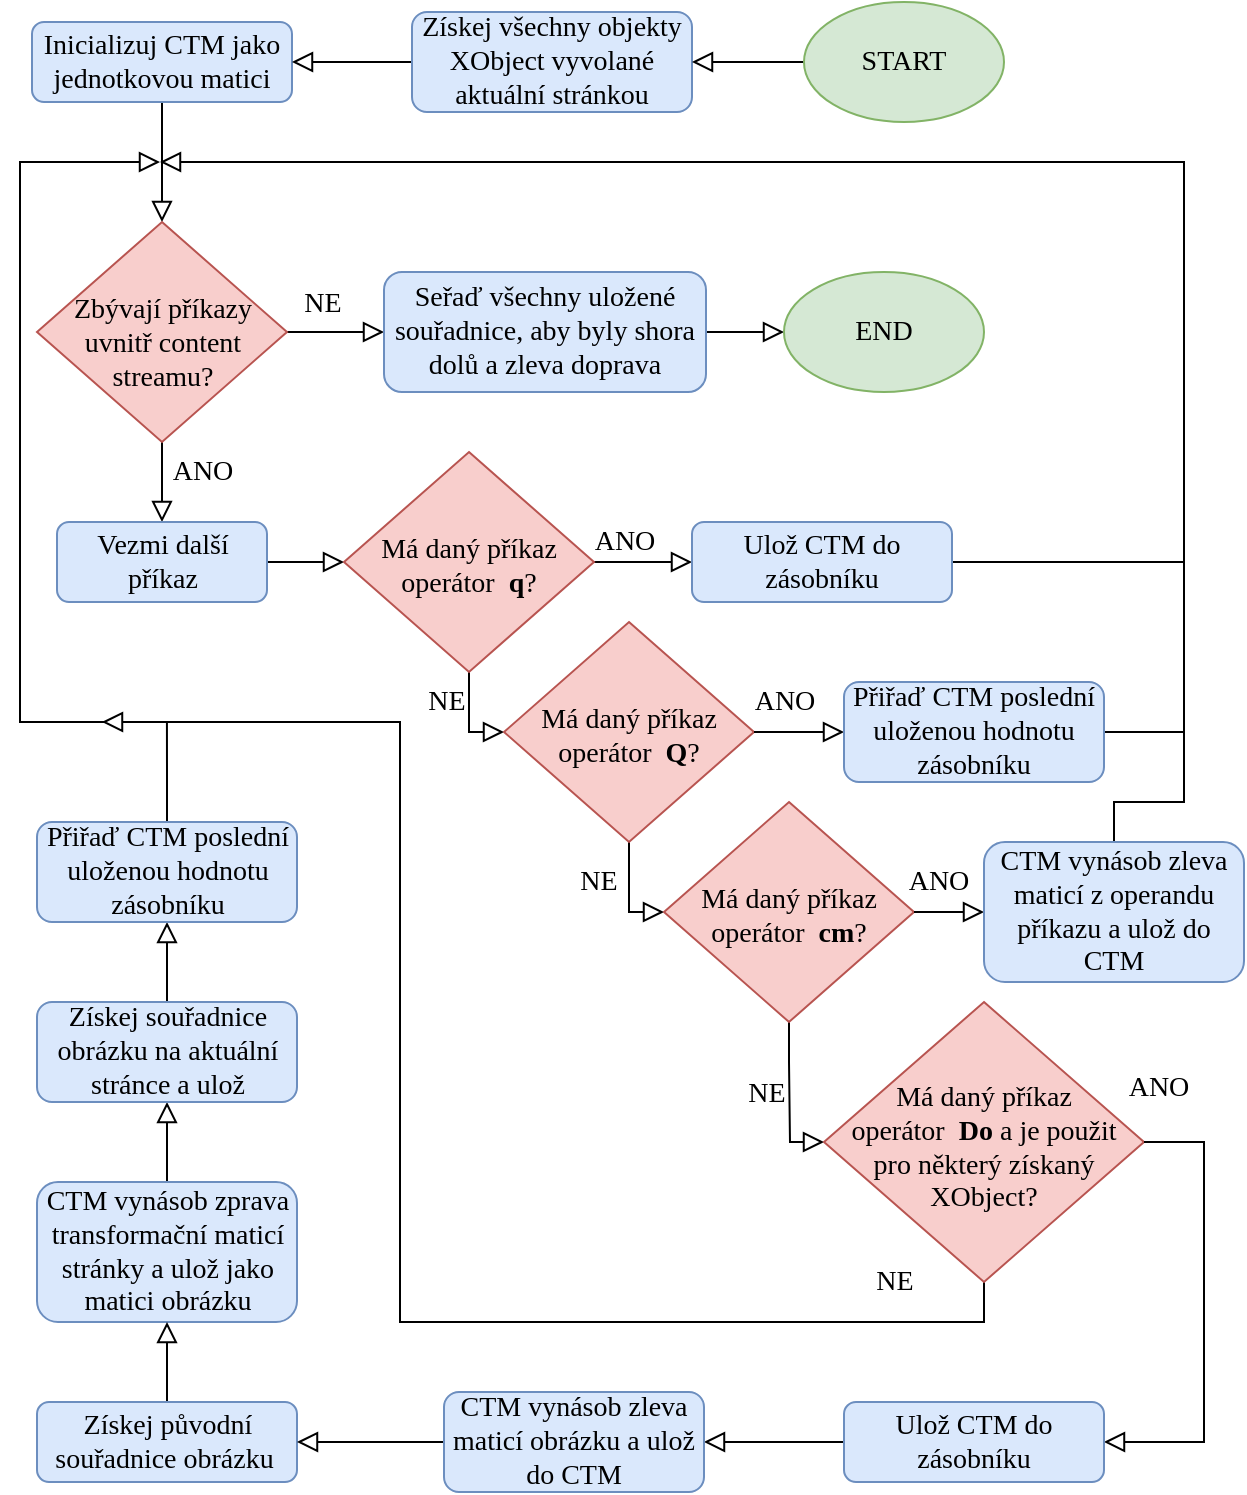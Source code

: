 <mxfile version="21.2.1" type="device">
  <diagram id="C5RBs43oDa-KdzZeNtuy" name="Page-1">
    <mxGraphModel dx="1594" dy="932" grid="1" gridSize="10" guides="1" tooltips="1" connect="1" arrows="1" fold="1" page="1" pageScale="1" pageWidth="827" pageHeight="1169" math="0" shadow="0">
      <root>
        <mxCell id="WIyWlLk6GJQsqaUBKTNV-0" />
        <mxCell id="WIyWlLk6GJQsqaUBKTNV-1" parent="WIyWlLk6GJQsqaUBKTNV-0" visible="0" />
        <mxCell id="6HZ1eUQJFXA4Xak1XK23-3" style="edgeStyle=orthogonalEdgeStyle;rounded=0;orthogonalLoop=1;jettySize=auto;html=1;exitX=0.5;exitY=1;exitDx=0;exitDy=0;entryX=0.5;entryY=0;entryDx=0;entryDy=0;endArrow=block;endFill=0;endSize=8;" parent="WIyWlLk6GJQsqaUBKTNV-1" source="6HZ1eUQJFXA4Xak1XK23-0" target="6HZ1eUQJFXA4Xak1XK23-2" edge="1">
          <mxGeometry relative="1" as="geometry" />
        </mxCell>
        <mxCell id="6HZ1eUQJFXA4Xak1XK23-0" value="Inicializuj CTM jako jednotkovou matici" style="rounded=1;whiteSpace=wrap;html=1;fontSize=12;glass=0;strokeWidth=1;shadow=0;fontFamily=Times New Roman;" parent="WIyWlLk6GJQsqaUBKTNV-1" vertex="1">
          <mxGeometry x="35" y="230" width="130" height="40" as="geometry" />
        </mxCell>
        <mxCell id="6HZ1eUQJFXA4Xak1XK23-5" style="edgeStyle=orthogonalEdgeStyle;rounded=0;orthogonalLoop=1;jettySize=auto;html=1;exitX=0.5;exitY=1;exitDx=0;exitDy=0;entryX=0.5;entryY=0;entryDx=0;entryDy=0;jumpSize=6;endArrow=block;endFill=0;endSize=8;" parent="WIyWlLk6GJQsqaUBKTNV-1" source="6HZ1eUQJFXA4Xak1XK23-2" target="6HZ1eUQJFXA4Xak1XK23-6" edge="1">
          <mxGeometry relative="1" as="geometry">
            <mxPoint x="100" y="500" as="targetPoint" />
          </mxGeometry>
        </mxCell>
        <mxCell id="6HZ1eUQJFXA4Xak1XK23-10" value="&lt;font style=&quot;font-size: 12px;&quot; face=&quot;Times New Roman&quot;&gt;NE&lt;/font&gt;" style="edgeLabel;html=1;align=center;verticalAlign=middle;resizable=0;points=[];" parent="6HZ1eUQJFXA4Xak1XK23-5" vertex="1" connectable="0">
          <mxGeometry x="0.187" relative="1" as="geometry">
            <mxPoint x="15" y="-6" as="offset" />
          </mxGeometry>
        </mxCell>
        <mxCell id="6HZ1eUQJFXA4Xak1XK23-12" style="edgeStyle=orthogonalEdgeStyle;rounded=0;orthogonalLoop=1;jettySize=auto;html=1;exitX=1;exitY=0.5;exitDx=0;exitDy=0;entryX=0;entryY=0.5;entryDx=0;entryDy=0;endArrow=block;endFill=0;endSize=8;" parent="WIyWlLk6GJQsqaUBKTNV-1" source="6HZ1eUQJFXA4Xak1XK23-2" target="6HZ1eUQJFXA4Xak1XK23-11" edge="1">
          <mxGeometry relative="1" as="geometry" />
        </mxCell>
        <mxCell id="6HZ1eUQJFXA4Xak1XK23-13" value="ANO" style="edgeLabel;html=1;align=center;verticalAlign=middle;resizable=0;points=[];fontFamily=Times New Roman;" parent="6HZ1eUQJFXA4Xak1XK23-12" vertex="1" connectable="0">
          <mxGeometry x="-0.293" y="-2" relative="1" as="geometry">
            <mxPoint x="7" y="-17" as="offset" />
          </mxGeometry>
        </mxCell>
        <mxCell id="6HZ1eUQJFXA4Xak1XK23-2" value="Zbývají příkazy&lt;br&gt;uvnitř content&lt;br&gt;streamu?" style="rhombus;whiteSpace=wrap;html=1;shadow=0;fontFamily=Times New Roman;fontSize=12;align=center;strokeWidth=1;spacing=0;spacingTop=0;" parent="WIyWlLk6GJQsqaUBKTNV-1" vertex="1">
          <mxGeometry x="37.5" y="330" width="125" height="110" as="geometry" />
        </mxCell>
        <mxCell id="6HZ1eUQJFXA4Xak1XK23-6" value="Seřaď všechny uložené souřadnice, aby byly shora dolů a zleva doprava" style="rounded=1;whiteSpace=wrap;html=1;fontSize=12;glass=0;strokeWidth=1;shadow=0;fontFamily=Times New Roman;" parent="WIyWlLk6GJQsqaUBKTNV-1" vertex="1">
          <mxGeometry x="35" y="500" width="130" height="60" as="geometry" />
        </mxCell>
        <mxCell id="6HZ1eUQJFXA4Xak1XK23-9" style="edgeStyle=orthogonalEdgeStyle;rounded=0;orthogonalLoop=1;jettySize=auto;html=1;exitX=0.5;exitY=1;exitDx=0;exitDy=0;entryX=0.5;entryY=0;entryDx=0;entryDy=0;endArrow=block;endFill=0;endSize=8;" parent="WIyWlLk6GJQsqaUBKTNV-1" source="6HZ1eUQJFXA4Xak1XK23-8" target="6HZ1eUQJFXA4Xak1XK23-0" edge="1">
          <mxGeometry relative="1" as="geometry" />
        </mxCell>
        <mxCell id="6HZ1eUQJFXA4Xak1XK23-8" value="Získej všechny objekty XObject evokované aktuální stránkou" style="rounded=1;whiteSpace=wrap;html=1;fontSize=12;glass=0;strokeWidth=1;shadow=0;fontFamily=Times New Roman;" parent="WIyWlLk6GJQsqaUBKTNV-1" vertex="1">
          <mxGeometry x="35" y="130" width="130" height="40" as="geometry" />
        </mxCell>
        <mxCell id="6HZ1eUQJFXA4Xak1XK23-17" style="edgeStyle=orthogonalEdgeStyle;shape=connector;rounded=0;orthogonalLoop=1;jettySize=auto;html=1;exitX=1;exitY=0.5;exitDx=0;exitDy=0;entryX=0;entryY=0.5;entryDx=0;entryDy=0;labelBackgroundColor=default;strokeColor=default;fontFamily=Helvetica;fontSize=11;fontColor=default;endArrow=block;endFill=0;endSize=8;" parent="WIyWlLk6GJQsqaUBKTNV-1" target="6HZ1eUQJFXA4Xak1XK23-16" edge="1">
          <mxGeometry relative="1" as="geometry">
            <mxPoint x="315.0" y="385" as="sourcePoint" />
          </mxGeometry>
        </mxCell>
        <mxCell id="6HZ1eUQJFXA4Xak1XK23-11" value="Vezmi další příkaz" style="rounded=1;whiteSpace=wrap;html=1;fontSize=12;glass=0;strokeWidth=1;shadow=0;fontFamily=Times New Roman;" parent="WIyWlLk6GJQsqaUBKTNV-1" vertex="1">
          <mxGeometry x="235" y="365" width="105" height="40" as="geometry" />
        </mxCell>
        <mxCell id="6HZ1eUQJFXA4Xak1XK23-19" style="edgeStyle=orthogonalEdgeStyle;shape=connector;rounded=0;orthogonalLoop=1;jettySize=auto;html=1;exitX=1;exitY=0.5;exitDx=0;exitDy=0;entryX=0;entryY=0.5;entryDx=0;entryDy=0;labelBackgroundColor=default;strokeColor=default;fontFamily=Times New Roman;fontSize=12;fontColor=default;endArrow=block;endFill=0;endSize=8;" parent="WIyWlLk6GJQsqaUBKTNV-1" source="6HZ1eUQJFXA4Xak1XK23-16" target="6HZ1eUQJFXA4Xak1XK23-18" edge="1">
          <mxGeometry relative="1" as="geometry" />
        </mxCell>
        <mxCell id="6HZ1eUQJFXA4Xak1XK23-20" value="NE" style="edgeLabel;html=1;align=center;verticalAlign=middle;resizable=0;points=[];fontSize=12;fontFamily=Times New Roman;fontColor=default;" parent="6HZ1eUQJFXA4Xak1XK23-19" vertex="1" connectable="0">
          <mxGeometry x="0.272" y="-1" relative="1" as="geometry">
            <mxPoint x="-16" y="-16" as="offset" />
          </mxGeometry>
        </mxCell>
        <mxCell id="6HZ1eUQJFXA4Xak1XK23-30" style="edgeStyle=orthogonalEdgeStyle;shape=connector;rounded=0;orthogonalLoop=1;jettySize=auto;html=1;exitX=0.5;exitY=1;exitDx=0;exitDy=0;entryX=0.5;entryY=0;entryDx=0;entryDy=0;labelBackgroundColor=default;strokeColor=default;fontFamily=Times New Roman;fontSize=12;fontColor=default;endArrow=block;endFill=0;endSize=8;" parent="WIyWlLk6GJQsqaUBKTNV-1" source="6HZ1eUQJFXA4Xak1XK23-16" target="6HZ1eUQJFXA4Xak1XK23-29" edge="1">
          <mxGeometry relative="1" as="geometry" />
        </mxCell>
        <mxCell id="6HZ1eUQJFXA4Xak1XK23-31" value="ANO" style="edgeLabel;html=1;align=center;verticalAlign=middle;resizable=0;points=[];fontSize=12;fontFamily=Times New Roman;fontColor=default;" parent="6HZ1eUQJFXA4Xak1XK23-30" vertex="1" connectable="0">
          <mxGeometry x="0.29" y="1" relative="1" as="geometry">
            <mxPoint x="17" y="-9" as="offset" />
          </mxGeometry>
        </mxCell>
        <mxCell id="6HZ1eUQJFXA4Xak1XK23-16" value="Má daný příkaz&lt;br&gt;operátor&amp;nbsp; &lt;b style=&quot;font-family: &amp;quot;Lucida Console&amp;quot;;&quot;&gt;q&lt;/b&gt;?" style="rhombus;whiteSpace=wrap;html=1;shadow=0;fontFamily=Times New Roman;fontSize=12;align=center;strokeWidth=1;spacing=0;spacingTop=0;" parent="WIyWlLk6GJQsqaUBKTNV-1" vertex="1">
          <mxGeometry x="410" y="330" width="125" height="110" as="geometry" />
        </mxCell>
        <mxCell id="6HZ1eUQJFXA4Xak1XK23-22" style="edgeStyle=orthogonalEdgeStyle;shape=connector;rounded=0;orthogonalLoop=1;jettySize=auto;html=1;exitX=1;exitY=0.5;exitDx=0;exitDy=0;entryX=0;entryY=0.5;entryDx=0;entryDy=0;labelBackgroundColor=default;strokeColor=default;fontFamily=Times New Roman;fontSize=12;fontColor=default;endArrow=block;endFill=0;endSize=8;" parent="WIyWlLk6GJQsqaUBKTNV-1" source="6HZ1eUQJFXA4Xak1XK23-18" target="6HZ1eUQJFXA4Xak1XK23-21" edge="1">
          <mxGeometry relative="1" as="geometry" />
        </mxCell>
        <mxCell id="6HZ1eUQJFXA4Xak1XK23-23" value="NE" style="edgeLabel;html=1;align=center;verticalAlign=middle;resizable=0;points=[];fontSize=12;fontFamily=Times New Roman;fontColor=default;" parent="6HZ1eUQJFXA4Xak1XK23-22" vertex="1" connectable="0">
          <mxGeometry x="0.328" relative="1" as="geometry">
            <mxPoint x="-8" y="-15" as="offset" />
          </mxGeometry>
        </mxCell>
        <mxCell id="6HZ1eUQJFXA4Xak1XK23-18" value="Má daný příkaz&lt;br&gt;operátor&amp;nbsp; &lt;font face=&quot;Lucida Console&quot;&gt;&lt;b&gt;Q&lt;/b&gt;&lt;/font&gt;?" style="rhombus;whiteSpace=wrap;html=1;shadow=0;fontFamily=Times New Roman;fontSize=12;align=center;strokeWidth=1;spacing=0;spacingTop=0;" parent="WIyWlLk6GJQsqaUBKTNV-1" vertex="1">
          <mxGeometry x="600" y="330" width="125" height="110" as="geometry" />
        </mxCell>
        <mxCell id="6HZ1eUQJFXA4Xak1XK23-25" style="edgeStyle=orthogonalEdgeStyle;shape=connector;rounded=0;orthogonalLoop=1;jettySize=auto;html=1;exitX=1;exitY=0.5;exitDx=0;exitDy=0;entryX=0;entryY=0.5;entryDx=0;entryDy=0;labelBackgroundColor=default;strokeColor=default;fontFamily=Times New Roman;fontSize=12;fontColor=default;endArrow=block;endFill=0;endSize=8;" parent="WIyWlLk6GJQsqaUBKTNV-1" source="6HZ1eUQJFXA4Xak1XK23-21" target="6HZ1eUQJFXA4Xak1XK23-24" edge="1">
          <mxGeometry relative="1" as="geometry" />
        </mxCell>
        <mxCell id="6HZ1eUQJFXA4Xak1XK23-26" value="NE" style="edgeLabel;html=1;align=center;verticalAlign=middle;resizable=0;points=[];fontSize=12;fontFamily=Times New Roman;fontColor=default;" parent="6HZ1eUQJFXA4Xak1XK23-25" vertex="1" connectable="0">
          <mxGeometry x="0.201" relative="1" as="geometry">
            <mxPoint x="-4" y="-15" as="offset" />
          </mxGeometry>
        </mxCell>
        <mxCell id="6HZ1eUQJFXA4Xak1XK23-21" value="Má daný příkaz&lt;br&gt;operátor&amp;nbsp; &lt;font face=&quot;Lucida Console&quot;&gt;&lt;b&gt;cm&lt;/b&gt;&lt;/font&gt;?" style="rhombus;whiteSpace=wrap;html=1;shadow=0;fontFamily=Times New Roman;fontSize=12;align=center;strokeWidth=1;spacing=0;spacingTop=0;" parent="WIyWlLk6GJQsqaUBKTNV-1" vertex="1">
          <mxGeometry x="790" y="330" width="125" height="110" as="geometry" />
        </mxCell>
        <mxCell id="6HZ1eUQJFXA4Xak1XK23-27" style="edgeStyle=orthogonalEdgeStyle;shape=connector;rounded=0;orthogonalLoop=1;jettySize=auto;html=1;exitX=1;exitY=0.5;exitDx=0;exitDy=0;labelBackgroundColor=default;strokeColor=default;fontFamily=Times New Roman;fontSize=12;fontColor=default;endArrow=block;endFill=0;endSize=8;" parent="WIyWlLk6GJQsqaUBKTNV-1" source="6HZ1eUQJFXA4Xak1XK23-24" edge="1">
          <mxGeometry relative="1" as="geometry">
            <mxPoint x="101" y="300" as="targetPoint" />
            <Array as="points">
              <mxPoint x="1140" y="385" />
              <mxPoint x="1140" y="300" />
            </Array>
          </mxGeometry>
        </mxCell>
        <mxCell id="6HZ1eUQJFXA4Xak1XK23-28" value="NE" style="edgeLabel;html=1;align=center;verticalAlign=middle;resizable=0;points=[];fontSize=12;fontFamily=Times New Roman;fontColor=default;" parent="6HZ1eUQJFXA4Xak1XK23-27" vertex="1" connectable="0">
          <mxGeometry x="-0.261" y="-2" relative="1" as="geometry">
            <mxPoint x="-203" y="-18" as="offset" />
          </mxGeometry>
        </mxCell>
        <mxCell id="6HZ1eUQJFXA4Xak1XK23-24" value="Má daný příkaz&lt;br&gt;operátor&amp;nbsp; &lt;font face=&quot;Lucida Console&quot;&gt;&lt;b&gt;Do&lt;/b&gt;&lt;/font&gt;&amp;nbsp;a&lt;br&gt;je použit pro některý&lt;br&gt;získaný XObject?" style="rhombus;whiteSpace=wrap;html=1;shadow=0;fontFamily=Times New Roman;fontSize=12;align=center;strokeWidth=1;spacing=0;spacingTop=0;" parent="WIyWlLk6GJQsqaUBKTNV-1" vertex="1">
          <mxGeometry x="980" y="315" width="150" height="140" as="geometry" />
        </mxCell>
        <mxCell id="6HZ1eUQJFXA4Xak1XK23-44" style="edgeStyle=orthogonalEdgeStyle;shape=connector;rounded=0;orthogonalLoop=1;jettySize=auto;html=1;exitX=0.5;exitY=1;exitDx=0;exitDy=0;labelBackgroundColor=default;strokeColor=default;fontFamily=Times New Roman;fontSize=12;fontColor=default;endArrow=block;endFill=0;endSize=8;" parent="WIyWlLk6GJQsqaUBKTNV-1" source="6HZ1eUQJFXA4Xak1XK23-29" edge="1">
          <mxGeometry relative="1" as="geometry">
            <mxPoint x="99" y="300" as="targetPoint" />
            <Array as="points">
              <mxPoint x="470" y="540" />
              <mxPoint x="470" y="590" />
              <mxPoint x="30" y="590" />
              <mxPoint x="30" y="300" />
            </Array>
          </mxGeometry>
        </mxCell>
        <mxCell id="6HZ1eUQJFXA4Xak1XK23-29" value="Ulož CTM do zásobníku" style="rounded=1;whiteSpace=wrap;html=1;fontSize=12;glass=0;strokeWidth=1;shadow=0;fontFamily=Times New Roman;" parent="WIyWlLk6GJQsqaUBKTNV-1" vertex="1">
          <mxGeometry x="407.5" y="500" width="130" height="40" as="geometry" />
        </mxCell>
        <mxCell id="6HZ1eUQJFXA4Xak1XK23-35" style="edgeStyle=orthogonalEdgeStyle;shape=connector;rounded=0;orthogonalLoop=1;jettySize=auto;html=1;exitX=0.5;exitY=1;exitDx=0;exitDy=0;entryX=0.5;entryY=0;entryDx=0;entryDy=0;labelBackgroundColor=default;strokeColor=default;fontFamily=Times New Roman;fontSize=12;fontColor=default;endArrow=block;endFill=0;endSize=8;" parent="WIyWlLk6GJQsqaUBKTNV-1" source="6HZ1eUQJFXA4Xak1XK23-18" target="6HZ1eUQJFXA4Xak1XK23-37" edge="1">
          <mxGeometry relative="1" as="geometry">
            <mxPoint x="663" y="440" as="sourcePoint" />
          </mxGeometry>
        </mxCell>
        <mxCell id="6HZ1eUQJFXA4Xak1XK23-36" value="ANO" style="edgeLabel;html=1;align=center;verticalAlign=middle;resizable=0;points=[];fontSize=12;fontFamily=Times New Roman;fontColor=default;" parent="6HZ1eUQJFXA4Xak1XK23-35" vertex="1" connectable="0">
          <mxGeometry x="0.29" y="1" relative="1" as="geometry">
            <mxPoint x="17" y="-9" as="offset" />
          </mxGeometry>
        </mxCell>
        <mxCell id="6HZ1eUQJFXA4Xak1XK23-45" style="edgeStyle=orthogonalEdgeStyle;shape=connector;rounded=0;orthogonalLoop=1;jettySize=auto;html=1;exitX=0.5;exitY=1;exitDx=0;exitDy=0;labelBackgroundColor=default;strokeColor=default;fontFamily=Times New Roman;fontSize=12;fontColor=default;endArrow=none;endFill=0;endSize=8;" parent="WIyWlLk6GJQsqaUBKTNV-1" source="6HZ1eUQJFXA4Xak1XK23-37" edge="1">
          <mxGeometry relative="1" as="geometry">
            <mxPoint x="470" y="590.0" as="targetPoint" />
            <Array as="points">
              <mxPoint x="663" y="590" />
            </Array>
          </mxGeometry>
        </mxCell>
        <mxCell id="6HZ1eUQJFXA4Xak1XK23-37" value="Přiřaď CTM poslední uloženou hodnotu zásobníku" style="rounded=1;whiteSpace=wrap;html=1;fontSize=12;glass=0;strokeWidth=1;shadow=0;fontFamily=Times New Roman;" parent="WIyWlLk6GJQsqaUBKTNV-1" vertex="1">
          <mxGeometry x="597.5" y="500" width="130" height="40" as="geometry" />
        </mxCell>
        <mxCell id="6HZ1eUQJFXA4Xak1XK23-38" style="edgeStyle=orthogonalEdgeStyle;shape=connector;rounded=0;orthogonalLoop=1;jettySize=auto;html=1;exitX=0.5;exitY=1;exitDx=0;exitDy=0;entryX=0.5;entryY=0;entryDx=0;entryDy=0;labelBackgroundColor=default;strokeColor=default;fontFamily=Times New Roman;fontSize=12;fontColor=default;endArrow=block;endFill=0;endSize=8;" parent="WIyWlLk6GJQsqaUBKTNV-1" source="6HZ1eUQJFXA4Xak1XK23-21" target="6HZ1eUQJFXA4Xak1XK23-40" edge="1">
          <mxGeometry relative="1" as="geometry">
            <mxPoint x="853" y="440" as="sourcePoint" />
          </mxGeometry>
        </mxCell>
        <mxCell id="6HZ1eUQJFXA4Xak1XK23-39" value="ANO" style="edgeLabel;html=1;align=center;verticalAlign=middle;resizable=0;points=[];fontSize=12;fontFamily=Times New Roman;fontColor=default;" parent="6HZ1eUQJFXA4Xak1XK23-38" vertex="1" connectable="0">
          <mxGeometry x="0.29" y="1" relative="1" as="geometry">
            <mxPoint x="17" y="-9" as="offset" />
          </mxGeometry>
        </mxCell>
        <mxCell id="6HZ1eUQJFXA4Xak1XK23-46" style="edgeStyle=orthogonalEdgeStyle;shape=connector;rounded=0;orthogonalLoop=1;jettySize=auto;html=1;exitX=0.5;exitY=1;exitDx=0;exitDy=0;labelBackgroundColor=default;strokeColor=default;fontFamily=Times New Roman;fontSize=12;fontColor=default;endArrow=none;endFill=0;endSize=8;" parent="WIyWlLk6GJQsqaUBKTNV-1" source="6HZ1eUQJFXA4Xak1XK23-40" edge="1">
          <mxGeometry relative="1" as="geometry">
            <mxPoint x="660" y="590.0" as="targetPoint" />
            <Array as="points">
              <mxPoint x="853" y="590" />
            </Array>
          </mxGeometry>
        </mxCell>
        <mxCell id="6HZ1eUQJFXA4Xak1XK23-40" value="CTM vynásob zleva operandem příkazu a ulož do CTM" style="rounded=1;whiteSpace=wrap;html=1;fontSize=12;glass=0;strokeWidth=1;shadow=0;fontFamily=Times New Roman;" parent="WIyWlLk6GJQsqaUBKTNV-1" vertex="1">
          <mxGeometry x="787.5" y="500" width="130" height="40" as="geometry" />
        </mxCell>
        <mxCell id="6HZ1eUQJFXA4Xak1XK23-41" style="edgeStyle=orthogonalEdgeStyle;shape=connector;rounded=0;orthogonalLoop=1;jettySize=auto;html=1;exitX=0.5;exitY=1;exitDx=0;exitDy=0;labelBackgroundColor=default;strokeColor=default;fontFamily=Times New Roman;fontSize=12;fontColor=default;endArrow=block;endFill=0;endSize=8;entryX=0.5;entryY=0;entryDx=0;entryDy=0;" parent="WIyWlLk6GJQsqaUBKTNV-1" source="6HZ1eUQJFXA4Xak1XK23-24" target="6HZ1eUQJFXA4Xak1XK23-48" edge="1">
          <mxGeometry relative="1" as="geometry">
            <mxPoint x="1055.5" y="440" as="sourcePoint" />
            <mxPoint x="1040" y="490" as="targetPoint" />
          </mxGeometry>
        </mxCell>
        <mxCell id="6HZ1eUQJFXA4Xak1XK23-42" value="ANO" style="edgeLabel;html=1;align=center;verticalAlign=middle;resizable=0;points=[];fontSize=12;fontFamily=Times New Roman;fontColor=default;" parent="6HZ1eUQJFXA4Xak1XK23-41" vertex="1" connectable="0">
          <mxGeometry x="0.29" y="1" relative="1" as="geometry">
            <mxPoint x="17" y="-9" as="offset" />
          </mxGeometry>
        </mxCell>
        <mxCell id="6HZ1eUQJFXA4Xak1XK23-55" style="edgeStyle=orthogonalEdgeStyle;shape=connector;rounded=0;orthogonalLoop=1;jettySize=auto;html=1;exitX=0;exitY=0.5;exitDx=0;exitDy=0;entryX=1;entryY=0.5;entryDx=0;entryDy=0;labelBackgroundColor=default;strokeColor=default;fontFamily=Times New Roman;fontSize=12;fontColor=default;endArrow=block;endFill=0;endSize=8;" parent="WIyWlLk6GJQsqaUBKTNV-1" source="6HZ1eUQJFXA4Xak1XK23-43" target="6HZ1eUQJFXA4Xak1XK23-54" edge="1">
          <mxGeometry relative="1" as="geometry" />
        </mxCell>
        <mxCell id="6HZ1eUQJFXA4Xak1XK23-43" value="CTM vynásob zprava transformační maticí stránky a ulož jako matici obrázku" style="rounded=1;whiteSpace=wrap;html=1;fontSize=12;glass=0;strokeWidth=1;shadow=0;fontFamily=Times New Roman;" parent="WIyWlLk6GJQsqaUBKTNV-1" vertex="1">
          <mxGeometry x="610" y="610" width="130" height="60" as="geometry" />
        </mxCell>
        <mxCell id="6HZ1eUQJFXA4Xak1XK23-52" style="edgeStyle=orthogonalEdgeStyle;shape=connector;rounded=0;orthogonalLoop=1;jettySize=auto;html=1;exitX=0;exitY=0.5;exitDx=0;exitDy=0;entryX=1;entryY=0.5;entryDx=0;entryDy=0;labelBackgroundColor=default;strokeColor=default;fontFamily=Times New Roman;fontSize=12;fontColor=default;endArrow=block;endFill=0;endSize=8;" parent="WIyWlLk6GJQsqaUBKTNV-1" source="6HZ1eUQJFXA4Xak1XK23-47" target="6HZ1eUQJFXA4Xak1XK23-43" edge="1">
          <mxGeometry relative="1" as="geometry" />
        </mxCell>
        <mxCell id="6HZ1eUQJFXA4Xak1XK23-47" value="Získej původní&lt;br&gt;souřadnice obrázku&amp;nbsp;" style="rounded=1;whiteSpace=wrap;html=1;fontSize=12;glass=0;strokeWidth=1;shadow=0;fontFamily=Times New Roman;" parent="WIyWlLk6GJQsqaUBKTNV-1" vertex="1">
          <mxGeometry x="800" y="620" width="130" height="40" as="geometry" />
        </mxCell>
        <mxCell id="6HZ1eUQJFXA4Xak1XK23-50" style="edgeStyle=orthogonalEdgeStyle;shape=connector;rounded=0;orthogonalLoop=1;jettySize=auto;html=1;exitX=0.5;exitY=1;exitDx=0;exitDy=0;entryX=0.5;entryY=0;entryDx=0;entryDy=0;labelBackgroundColor=default;strokeColor=default;fontFamily=Times New Roman;fontSize=12;fontColor=default;endArrow=block;endFill=0;endSize=8;" parent="WIyWlLk6GJQsqaUBKTNV-1" source="6HZ1eUQJFXA4Xak1XK23-48" target="6HZ1eUQJFXA4Xak1XK23-49" edge="1">
          <mxGeometry relative="1" as="geometry" />
        </mxCell>
        <mxCell id="6HZ1eUQJFXA4Xak1XK23-48" value="Ulož CTM do zásobníku" style="rounded=1;whiteSpace=wrap;html=1;fontSize=12;glass=0;strokeWidth=1;shadow=0;fontFamily=Times New Roman;" parent="WIyWlLk6GJQsqaUBKTNV-1" vertex="1">
          <mxGeometry x="990" y="500" width="130" height="40" as="geometry" />
        </mxCell>
        <mxCell id="6HZ1eUQJFXA4Xak1XK23-51" style="edgeStyle=orthogonalEdgeStyle;shape=connector;rounded=0;orthogonalLoop=1;jettySize=auto;html=1;exitX=0;exitY=0.5;exitDx=0;exitDy=0;entryX=1;entryY=0.5;entryDx=0;entryDy=0;labelBackgroundColor=default;strokeColor=default;fontFamily=Times New Roman;fontSize=12;fontColor=default;endArrow=block;endFill=0;endSize=8;" parent="WIyWlLk6GJQsqaUBKTNV-1" source="6HZ1eUQJFXA4Xak1XK23-49" target="6HZ1eUQJFXA4Xak1XK23-47" edge="1">
          <mxGeometry relative="1" as="geometry" />
        </mxCell>
        <mxCell id="6HZ1eUQJFXA4Xak1XK23-49" value="CTM vynásob zleva maticí obrázku a ulož do CTM" style="rounded=1;whiteSpace=wrap;html=1;fontSize=12;glass=0;strokeWidth=1;shadow=0;fontFamily=Times New Roman;" parent="WIyWlLk6GJQsqaUBKTNV-1" vertex="1">
          <mxGeometry x="990" y="620" width="130" height="40" as="geometry" />
        </mxCell>
        <mxCell id="6HZ1eUQJFXA4Xak1XK23-57" style="edgeStyle=orthogonalEdgeStyle;shape=connector;rounded=0;orthogonalLoop=1;jettySize=auto;html=1;exitX=0;exitY=0.5;exitDx=0;exitDy=0;entryX=1;entryY=0.5;entryDx=0;entryDy=0;labelBackgroundColor=default;strokeColor=default;fontFamily=Times New Roman;fontSize=12;fontColor=default;endArrow=block;endFill=0;endSize=8;" parent="WIyWlLk6GJQsqaUBKTNV-1" source="6HZ1eUQJFXA4Xak1XK23-54" target="6HZ1eUQJFXA4Xak1XK23-56" edge="1">
          <mxGeometry relative="1" as="geometry" />
        </mxCell>
        <mxCell id="6HZ1eUQJFXA4Xak1XK23-54" value="Získej souřadnice obrázku na aktuální stránce a ulož" style="rounded=1;whiteSpace=wrap;html=1;fontSize=12;glass=0;strokeWidth=1;shadow=0;fontFamily=Times New Roman;" parent="WIyWlLk6GJQsqaUBKTNV-1" vertex="1">
          <mxGeometry x="420" y="620" width="130" height="40" as="geometry" />
        </mxCell>
        <mxCell id="6HZ1eUQJFXA4Xak1XK23-58" style="edgeStyle=orthogonalEdgeStyle;shape=connector;rounded=0;orthogonalLoop=1;jettySize=auto;html=1;exitX=0;exitY=0.5;exitDx=0;exitDy=0;labelBackgroundColor=default;strokeColor=default;fontFamily=Times New Roman;fontSize=12;fontColor=default;endArrow=none;endFill=0;endSize=8;" parent="WIyWlLk6GJQsqaUBKTNV-1" source="6HZ1eUQJFXA4Xak1XK23-56" edge="1">
          <mxGeometry relative="1" as="geometry">
            <mxPoint x="30" y="590" as="targetPoint" />
            <Array as="points">
              <mxPoint x="30" y="640" />
              <mxPoint x="30" y="590" />
            </Array>
          </mxGeometry>
        </mxCell>
        <mxCell id="6HZ1eUQJFXA4Xak1XK23-56" value="Přiřaď CTM poslední uloženou hodnotu zásobníku" style="rounded=1;whiteSpace=wrap;html=1;fontSize=12;glass=0;strokeWidth=1;shadow=0;fontFamily=Times New Roman;" parent="WIyWlLk6GJQsqaUBKTNV-1" vertex="1">
          <mxGeometry x="230" y="620" width="130" height="40" as="geometry" />
        </mxCell>
        <mxCell id="6HZ1eUQJFXA4Xak1XK23-61" value="Vrstva bez názvu" parent="WIyWlLk6GJQsqaUBKTNV-0" visible="0" />
        <mxCell id="6HZ1eUQJFXA4Xak1XK23-62" style="edgeStyle=orthogonalEdgeStyle;rounded=0;orthogonalLoop=1;jettySize=auto;html=1;exitX=0.5;exitY=1;exitDx=0;exitDy=0;entryX=0.5;entryY=0;entryDx=0;entryDy=0;endArrow=block;endFill=0;endSize=8;" parent="6HZ1eUQJFXA4Xak1XK23-61" source="6HZ1eUQJFXA4Xak1XK23-63" target="6HZ1eUQJFXA4Xak1XK23-68" edge="1">
          <mxGeometry relative="1" as="geometry" />
        </mxCell>
        <mxCell id="6HZ1eUQJFXA4Xak1XK23-63" value="Inicializuj CTM jako jednotkovou matici" style="rounded=1;whiteSpace=wrap;html=1;fontSize=12;glass=0;strokeWidth=1;shadow=0;fontFamily=Times New Roman;" parent="6HZ1eUQJFXA4Xak1XK23-61" vertex="1">
          <mxGeometry x="84" y="240" width="130" height="40" as="geometry" />
        </mxCell>
        <mxCell id="6HZ1eUQJFXA4Xak1XK23-64" style="edgeStyle=orthogonalEdgeStyle;rounded=0;orthogonalLoop=1;jettySize=auto;html=1;exitX=1;exitY=0.5;exitDx=0;exitDy=0;entryX=0;entryY=0.5;entryDx=0;entryDy=0;jumpSize=6;endArrow=block;endFill=0;endSize=8;" parent="6HZ1eUQJFXA4Xak1XK23-61" source="6HZ1eUQJFXA4Xak1XK23-68" target="6HZ1eUQJFXA4Xak1XK23-69" edge="1">
          <mxGeometry relative="1" as="geometry">
            <mxPoint x="149" y="510" as="targetPoint" />
          </mxGeometry>
        </mxCell>
        <mxCell id="6HZ1eUQJFXA4Xak1XK23-65" value="&lt;font style=&quot;font-size: 12px;&quot; face=&quot;Times New Roman&quot;&gt;NE&lt;/font&gt;" style="edgeLabel;html=1;align=center;verticalAlign=middle;resizable=0;points=[];" parent="6HZ1eUQJFXA4Xak1XK23-64" vertex="1" connectable="0">
          <mxGeometry x="0.187" relative="1" as="geometry">
            <mxPoint x="-12" y="-15" as="offset" />
          </mxGeometry>
        </mxCell>
        <mxCell id="6HZ1eUQJFXA4Xak1XK23-112" style="edgeStyle=orthogonalEdgeStyle;shape=connector;rounded=0;orthogonalLoop=1;jettySize=auto;html=1;exitX=0.5;exitY=1;exitDx=0;exitDy=0;entryX=0.5;entryY=0;entryDx=0;entryDy=0;labelBackgroundColor=default;strokeColor=default;fontFamily=Times New Roman;fontSize=12;fontColor=default;endArrow=block;endFill=0;endSize=8;" parent="6HZ1eUQJFXA4Xak1XK23-61" source="6HZ1eUQJFXA4Xak1XK23-68" target="6HZ1eUQJFXA4Xak1XK23-73" edge="1">
          <mxGeometry relative="1" as="geometry" />
        </mxCell>
        <mxCell id="6HZ1eUQJFXA4Xak1XK23-113" value="ANO" style="edgeLabel;html=1;align=center;verticalAlign=middle;resizable=0;points=[];fontSize=12;fontFamily=Times New Roman;fontColor=default;" parent="6HZ1eUQJFXA4Xak1XK23-112" vertex="1" connectable="0">
          <mxGeometry x="-0.351" relative="1" as="geometry">
            <mxPoint x="20" y="2" as="offset" />
          </mxGeometry>
        </mxCell>
        <mxCell id="6HZ1eUQJFXA4Xak1XK23-68" value="Zbývají příkazy&lt;br&gt;uvnitř content&lt;br&gt;streamu?" style="rhombus;whiteSpace=wrap;html=1;shadow=0;fontFamily=Times New Roman;fontSize=12;align=center;strokeWidth=1;spacing=0;spacingTop=0;" parent="6HZ1eUQJFXA4Xak1XK23-61" vertex="1">
          <mxGeometry x="86.5" y="340" width="125" height="110" as="geometry" />
        </mxCell>
        <mxCell id="6HZ1eUQJFXA4Xak1XK23-69" value="Seřaď všechny uložené souřadnice, aby byly shora dolů a zleva doprava" style="rounded=1;whiteSpace=wrap;html=1;fontSize=12;glass=0;strokeWidth=1;shadow=0;fontFamily=Times New Roman;" parent="6HZ1eUQJFXA4Xak1XK23-61" vertex="1">
          <mxGeometry x="279" y="365" width="130" height="60" as="geometry" />
        </mxCell>
        <mxCell id="6HZ1eUQJFXA4Xak1XK23-70" style="edgeStyle=orthogonalEdgeStyle;rounded=0;orthogonalLoop=1;jettySize=auto;html=1;exitX=0.5;exitY=1;exitDx=0;exitDy=0;entryX=0.5;entryY=0;entryDx=0;entryDy=0;endArrow=block;endFill=0;endSize=8;" parent="6HZ1eUQJFXA4Xak1XK23-61" source="6HZ1eUQJFXA4Xak1XK23-71" target="6HZ1eUQJFXA4Xak1XK23-63" edge="1">
          <mxGeometry relative="1" as="geometry" />
        </mxCell>
        <mxCell id="6HZ1eUQJFXA4Xak1XK23-71" value="Získej všechny objekty XObject evokované aktuální stránkou" style="rounded=1;whiteSpace=wrap;html=1;fontSize=12;glass=0;strokeWidth=1;shadow=0;fontFamily=Times New Roman;" parent="6HZ1eUQJFXA4Xak1XK23-61" vertex="1">
          <mxGeometry x="84" y="140" width="130" height="40" as="geometry" />
        </mxCell>
        <mxCell id="6HZ1eUQJFXA4Xak1XK23-72" style="edgeStyle=orthogonalEdgeStyle;shape=connector;rounded=0;orthogonalLoop=1;jettySize=auto;html=1;exitX=1;exitY=0.5;exitDx=0;exitDy=0;entryX=0;entryY=0.5;entryDx=0;entryDy=0;labelBackgroundColor=default;strokeColor=default;fontFamily=Helvetica;fontSize=11;fontColor=default;endArrow=block;endFill=0;endSize=8;" parent="6HZ1eUQJFXA4Xak1XK23-61" source="6HZ1eUQJFXA4Xak1XK23-73" target="6HZ1eUQJFXA4Xak1XK23-78" edge="1">
          <mxGeometry relative="1" as="geometry">
            <mxPoint x="279.0" y="495" as="sourcePoint" />
          </mxGeometry>
        </mxCell>
        <mxCell id="6HZ1eUQJFXA4Xak1XK23-73" value="Vezmi další příkaz" style="rounded=1;whiteSpace=wrap;html=1;fontSize=12;glass=0;strokeWidth=1;shadow=0;fontFamily=Times New Roman;" parent="6HZ1eUQJFXA4Xak1XK23-61" vertex="1">
          <mxGeometry x="96.5" y="490" width="105" height="40" as="geometry" />
        </mxCell>
        <mxCell id="6HZ1eUQJFXA4Xak1XK23-74" style="edgeStyle=orthogonalEdgeStyle;shape=connector;rounded=0;orthogonalLoop=1;jettySize=auto;html=1;entryX=0;entryY=0.5;entryDx=0;entryDy=0;labelBackgroundColor=default;strokeColor=default;fontFamily=Times New Roman;fontSize=12;fontColor=default;endArrow=block;endFill=0;endSize=8;exitX=0.5;exitY=1;exitDx=0;exitDy=0;" parent="6HZ1eUQJFXA4Xak1XK23-61" source="6HZ1eUQJFXA4Xak1XK23-78" target="6HZ1eUQJFXA4Xak1XK23-81" edge="1">
          <mxGeometry relative="1" as="geometry">
            <mxPoint x="319" y="570" as="sourcePoint" />
          </mxGeometry>
        </mxCell>
        <mxCell id="6HZ1eUQJFXA4Xak1XK23-75" value="NE" style="edgeLabel;html=1;align=center;verticalAlign=middle;resizable=0;points=[];fontSize=12;fontFamily=Times New Roman;fontColor=default;" parent="6HZ1eUQJFXA4Xak1XK23-74" vertex="1" connectable="0">
          <mxGeometry x="0.272" y="-1" relative="1" as="geometry">
            <mxPoint x="-21" y="-31" as="offset" />
          </mxGeometry>
        </mxCell>
        <mxCell id="6HZ1eUQJFXA4Xak1XK23-76" style="edgeStyle=orthogonalEdgeStyle;shape=connector;rounded=0;orthogonalLoop=1;jettySize=auto;html=1;exitX=1;exitY=0.5;exitDx=0;exitDy=0;entryX=0;entryY=0.5;entryDx=0;entryDy=0;labelBackgroundColor=default;strokeColor=default;fontFamily=Times New Roman;fontSize=12;fontColor=default;endArrow=block;endFill=0;endSize=8;" parent="6HZ1eUQJFXA4Xak1XK23-61" source="6HZ1eUQJFXA4Xak1XK23-78" target="6HZ1eUQJFXA4Xak1XK23-89" edge="1">
          <mxGeometry relative="1" as="geometry">
            <mxPoint x="614" y="350" as="sourcePoint" />
          </mxGeometry>
        </mxCell>
        <mxCell id="6HZ1eUQJFXA4Xak1XK23-77" value="ANO" style="edgeLabel;html=1;align=center;verticalAlign=middle;resizable=0;points=[];fontSize=12;fontFamily=Times New Roman;fontColor=default;" parent="6HZ1eUQJFXA4Xak1XK23-76" vertex="1" connectable="0">
          <mxGeometry x="0.29" y="1" relative="1" as="geometry">
            <mxPoint x="-8" y="-9" as="offset" />
          </mxGeometry>
        </mxCell>
        <mxCell id="6HZ1eUQJFXA4Xak1XK23-78" value="Má daný příkaz&lt;br&gt;operátor&amp;nbsp; &lt;b style=&quot;font-family: &amp;quot;Lucida Console&amp;quot;;&quot;&gt;q&lt;/b&gt;?" style="rhombus;whiteSpace=wrap;html=1;shadow=0;fontFamily=Times New Roman;fontSize=12;align=center;strokeWidth=1;spacing=0;spacingTop=0;" parent="6HZ1eUQJFXA4Xak1XK23-61" vertex="1">
          <mxGeometry x="251.5" y="455" width="125" height="110" as="geometry" />
        </mxCell>
        <mxCell id="6HZ1eUQJFXA4Xak1XK23-79" style="edgeStyle=orthogonalEdgeStyle;shape=connector;rounded=0;orthogonalLoop=1;jettySize=auto;html=1;exitX=0.5;exitY=1;exitDx=0;exitDy=0;entryX=0;entryY=0.5;entryDx=0;entryDy=0;labelBackgroundColor=default;strokeColor=default;fontFamily=Times New Roman;fontSize=12;fontColor=default;endArrow=block;endFill=0;endSize=8;" parent="6HZ1eUQJFXA4Xak1XK23-61" source="6HZ1eUQJFXA4Xak1XK23-81" target="6HZ1eUQJFXA4Xak1XK23-84" edge="1">
          <mxGeometry relative="1" as="geometry">
            <Array as="points">
              <mxPoint x="411" y="695" />
              <mxPoint x="412" y="705" />
            </Array>
          </mxGeometry>
        </mxCell>
        <mxCell id="6HZ1eUQJFXA4Xak1XK23-80" value="NE" style="edgeLabel;html=1;align=center;verticalAlign=middle;resizable=0;points=[];fontSize=12;fontFamily=Times New Roman;fontColor=default;" parent="6HZ1eUQJFXA4Xak1XK23-79" vertex="1" connectable="0">
          <mxGeometry x="0.328" relative="1" as="geometry">
            <mxPoint x="-20" y="-26" as="offset" />
          </mxGeometry>
        </mxCell>
        <mxCell id="6HZ1eUQJFXA4Xak1XK23-81" value="Má daný příkaz&lt;br&gt;operátor&amp;nbsp; &lt;font face=&quot;Lucida Console&quot;&gt;&lt;b&gt;Q&lt;/b&gt;&lt;/font&gt;?" style="rhombus;whiteSpace=wrap;html=1;shadow=0;fontFamily=Times New Roman;fontSize=12;align=center;strokeWidth=1;spacing=0;spacingTop=0;" parent="6HZ1eUQJFXA4Xak1XK23-61" vertex="1">
          <mxGeometry x="349" y="555" width="125" height="110" as="geometry" />
        </mxCell>
        <mxCell id="6HZ1eUQJFXA4Xak1XK23-82" style="edgeStyle=orthogonalEdgeStyle;shape=connector;rounded=0;orthogonalLoop=1;jettySize=auto;html=1;exitX=0.5;exitY=1;exitDx=0;exitDy=0;entryX=0;entryY=0.5;entryDx=0;entryDy=0;labelBackgroundColor=default;strokeColor=default;fontFamily=Times New Roman;fontSize=12;fontColor=default;endArrow=block;endFill=0;endSize=8;" parent="6HZ1eUQJFXA4Xak1XK23-61" source="6HZ1eUQJFXA4Xak1XK23-84" target="6HZ1eUQJFXA4Xak1XK23-87" edge="1">
          <mxGeometry relative="1" as="geometry" />
        </mxCell>
        <mxCell id="6HZ1eUQJFXA4Xak1XK23-83" value="NE" style="edgeLabel;html=1;align=center;verticalAlign=middle;resizable=0;points=[];fontSize=12;fontFamily=Times New Roman;fontColor=default;" parent="6HZ1eUQJFXA4Xak1XK23-82" vertex="1" connectable="0">
          <mxGeometry x="0.201" relative="1" as="geometry">
            <mxPoint x="-12" y="-23" as="offset" />
          </mxGeometry>
        </mxCell>
        <mxCell id="6HZ1eUQJFXA4Xak1XK23-84" value="Má daný příkaz&lt;br&gt;operátor&amp;nbsp; &lt;font face=&quot;Lucida Console&quot;&gt;&lt;b&gt;cm&lt;/b&gt;&lt;/font&gt;?" style="rhombus;whiteSpace=wrap;html=1;shadow=0;fontFamily=Times New Roman;fontSize=12;align=center;strokeWidth=1;spacing=0;spacingTop=0;" parent="6HZ1eUQJFXA4Xak1XK23-61" vertex="1">
          <mxGeometry x="439" y="650" width="125" height="110" as="geometry" />
        </mxCell>
        <mxCell id="6HZ1eUQJFXA4Xak1XK23-116" style="edgeStyle=orthogonalEdgeStyle;shape=connector;rounded=0;orthogonalLoop=1;jettySize=auto;html=1;exitX=0.5;exitY=1;exitDx=0;exitDy=0;labelBackgroundColor=default;strokeColor=default;fontFamily=Times New Roman;fontSize=12;fontColor=default;endArrow=none;endFill=0;endSize=8;jumpSize=3;" parent="6HZ1eUQJFXA4Xak1XK23-61" source="6HZ1eUQJFXA4Xak1XK23-87" edge="1">
          <mxGeometry relative="1" as="geometry">
            <mxPoint x="150" y="590" as="targetPoint" />
            <Array as="points">
              <mxPoint x="604" y="900" />
              <mxPoint x="268" y="900" />
              <mxPoint x="268" y="590" />
            </Array>
          </mxGeometry>
        </mxCell>
        <mxCell id="6HZ1eUQJFXA4Xak1XK23-122" value="NE" style="edgeLabel;html=1;align=center;verticalAlign=middle;resizable=0;points=[];fontSize=12;fontFamily=Times New Roman;fontColor=default;" parent="6HZ1eUQJFXA4Xak1XK23-116" vertex="1" connectable="0">
          <mxGeometry x="-0.42" y="-3" relative="1" as="geometry">
            <mxPoint x="63" y="-7" as="offset" />
          </mxGeometry>
        </mxCell>
        <mxCell id="6HZ1eUQJFXA4Xak1XK23-87" value="Má daný příkaz&lt;br&gt;operátor&amp;nbsp; &lt;font face=&quot;Lucida Console&quot;&gt;&lt;b&gt;Do&lt;/b&gt;&lt;/font&gt;&amp;nbsp;a&lt;br&gt;je použit pro některý&lt;br&gt;získaný XObject?" style="rhombus;whiteSpace=wrap;html=1;shadow=0;fontFamily=Times New Roman;fontSize=12;align=center;strokeWidth=1;spacing=0;spacingTop=0;" parent="6HZ1eUQJFXA4Xak1XK23-61" vertex="1">
          <mxGeometry x="529" y="750" width="150" height="140" as="geometry" />
        </mxCell>
        <mxCell id="6HZ1eUQJFXA4Xak1XK23-119" style="edgeStyle=orthogonalEdgeStyle;shape=connector;rounded=0;orthogonalLoop=1;jettySize=auto;html=1;exitX=1;exitY=0.5;exitDx=0;exitDy=0;labelBackgroundColor=default;strokeColor=default;fontFamily=Times New Roman;fontSize=12;fontColor=default;endArrow=none;endFill=0;endSize=8;" parent="6HZ1eUQJFXA4Xak1XK23-61" source="6HZ1eUQJFXA4Xak1XK23-89" edge="1">
          <mxGeometry relative="1" as="geometry">
            <mxPoint x="684" y="509.852" as="targetPoint" />
          </mxGeometry>
        </mxCell>
        <mxCell id="6HZ1eUQJFXA4Xak1XK23-89" value="Ulož CTM do zásobníku" style="rounded=1;whiteSpace=wrap;html=1;fontSize=12;glass=0;strokeWidth=1;shadow=0;fontFamily=Times New Roman;" parent="6HZ1eUQJFXA4Xak1XK23-61" vertex="1">
          <mxGeometry x="439" y="490" width="130" height="40" as="geometry" />
        </mxCell>
        <mxCell id="6HZ1eUQJFXA4Xak1XK23-90" style="edgeStyle=orthogonalEdgeStyle;shape=connector;rounded=0;orthogonalLoop=1;jettySize=auto;html=1;exitX=1;exitY=0.5;exitDx=0;exitDy=0;entryX=0;entryY=0.5;entryDx=0;entryDy=0;labelBackgroundColor=default;strokeColor=default;fontFamily=Times New Roman;fontSize=12;fontColor=default;endArrow=block;endFill=0;endSize=8;" parent="6HZ1eUQJFXA4Xak1XK23-61" source="6HZ1eUQJFXA4Xak1XK23-81" target="6HZ1eUQJFXA4Xak1XK23-93" edge="1">
          <mxGeometry relative="1" as="geometry">
            <mxPoint x="504.5" y="565" as="sourcePoint" />
          </mxGeometry>
        </mxCell>
        <mxCell id="6HZ1eUQJFXA4Xak1XK23-91" value="ANO" style="edgeLabel;html=1;align=center;verticalAlign=middle;resizable=0;points=[];fontSize=12;fontFamily=Times New Roman;fontColor=default;" parent="6HZ1eUQJFXA4Xak1XK23-90" vertex="1" connectable="0">
          <mxGeometry x="0.29" y="1" relative="1" as="geometry">
            <mxPoint x="-9" y="-19" as="offset" />
          </mxGeometry>
        </mxCell>
        <mxCell id="6HZ1eUQJFXA4Xak1XK23-118" style="edgeStyle=orthogonalEdgeStyle;shape=connector;rounded=0;orthogonalLoop=1;jettySize=auto;html=1;exitX=1;exitY=0.5;exitDx=0;exitDy=0;labelBackgroundColor=default;strokeColor=default;fontFamily=Times New Roman;fontSize=12;fontColor=default;endArrow=none;endFill=0;endSize=8;" parent="6HZ1eUQJFXA4Xak1XK23-61" source="6HZ1eUQJFXA4Xak1XK23-93" edge="1">
          <mxGeometry relative="1" as="geometry">
            <mxPoint x="684" y="609.961" as="targetPoint" />
          </mxGeometry>
        </mxCell>
        <mxCell id="6HZ1eUQJFXA4Xak1XK23-93" value="Přiřaď CTM poslední uloženou hodnotu zásobníku" style="rounded=1;whiteSpace=wrap;html=1;fontSize=12;glass=0;strokeWidth=1;shadow=0;fontFamily=Times New Roman;" parent="6HZ1eUQJFXA4Xak1XK23-61" vertex="1">
          <mxGeometry x="511.5" y="590" width="130" height="40" as="geometry" />
        </mxCell>
        <mxCell id="6HZ1eUQJFXA4Xak1XK23-94" style="edgeStyle=orthogonalEdgeStyle;shape=connector;rounded=0;orthogonalLoop=1;jettySize=auto;html=1;exitX=1;exitY=0.5;exitDx=0;exitDy=0;entryX=0;entryY=0.5;entryDx=0;entryDy=0;labelBackgroundColor=default;strokeColor=default;fontFamily=Times New Roman;fontSize=12;fontColor=default;endArrow=block;endFill=0;endSize=8;" parent="6HZ1eUQJFXA4Xak1XK23-61" source="6HZ1eUQJFXA4Xak1XK23-84" target="6HZ1eUQJFXA4Xak1XK23-97" edge="1">
          <mxGeometry relative="1" as="geometry">
            <mxPoint x="694.5" y="565" as="sourcePoint" />
          </mxGeometry>
        </mxCell>
        <mxCell id="6HZ1eUQJFXA4Xak1XK23-95" value="ANO" style="edgeLabel;html=1;align=center;verticalAlign=middle;resizable=0;points=[];fontSize=12;fontFamily=Times New Roman;fontColor=default;" parent="6HZ1eUQJFXA4Xak1XK23-94" vertex="1" connectable="0">
          <mxGeometry x="0.29" y="1" relative="1" as="geometry">
            <mxPoint x="-11" y="-9" as="offset" />
          </mxGeometry>
        </mxCell>
        <mxCell id="6HZ1eUQJFXA4Xak1XK23-117" style="edgeStyle=orthogonalEdgeStyle;shape=connector;rounded=0;orthogonalLoop=1;jettySize=auto;html=1;exitX=0.5;exitY=0;exitDx=0;exitDy=0;labelBackgroundColor=default;strokeColor=default;fontFamily=Times New Roman;fontSize=12;fontColor=default;endArrow=block;endFill=0;endSize=8;" parent="6HZ1eUQJFXA4Xak1XK23-61" source="6HZ1eUQJFXA4Xak1XK23-97" edge="1">
          <mxGeometry relative="1" as="geometry">
            <mxPoint x="148" y="310" as="targetPoint" />
            <Array as="points">
              <mxPoint x="684" y="310" />
            </Array>
          </mxGeometry>
        </mxCell>
        <mxCell id="6HZ1eUQJFXA4Xak1XK23-97" value="CTM vynásob zleva operandem příkazu a ulož do CTM" style="rounded=1;whiteSpace=wrap;html=1;fontSize=12;glass=0;strokeWidth=1;shadow=0;fontFamily=Times New Roman;" parent="6HZ1eUQJFXA4Xak1XK23-61" vertex="1">
          <mxGeometry x="619" y="685" width="130" height="40" as="geometry" />
        </mxCell>
        <mxCell id="6HZ1eUQJFXA4Xak1XK23-98" style="edgeStyle=orthogonalEdgeStyle;shape=connector;rounded=0;orthogonalLoop=1;jettySize=auto;html=1;exitX=1;exitY=0.5;exitDx=0;exitDy=0;labelBackgroundColor=default;strokeColor=default;fontFamily=Times New Roman;fontSize=12;fontColor=default;endArrow=block;endFill=0;endSize=8;entryX=0.5;entryY=0;entryDx=0;entryDy=0;" parent="6HZ1eUQJFXA4Xak1XK23-61" source="6HZ1eUQJFXA4Xak1XK23-87" target="6HZ1eUQJFXA4Xak1XK23-105" edge="1">
          <mxGeometry relative="1" as="geometry">
            <mxPoint x="897" y="565" as="sourcePoint" />
            <mxPoint x="881.5" y="615" as="targetPoint" />
            <Array as="points">
              <mxPoint x="694" y="820" />
              <mxPoint x="694" y="890" />
              <mxPoint x="673" y="890" />
            </Array>
          </mxGeometry>
        </mxCell>
        <mxCell id="6HZ1eUQJFXA4Xak1XK23-99" value="ANO" style="edgeLabel;html=1;align=center;verticalAlign=middle;resizable=0;points=[];fontSize=12;fontFamily=Times New Roman;fontColor=default;" parent="6HZ1eUQJFXA4Xak1XK23-98" vertex="1" connectable="0">
          <mxGeometry x="0.29" y="1" relative="1" as="geometry">
            <mxPoint x="-12" y="-21" as="offset" />
          </mxGeometry>
        </mxCell>
        <mxCell id="6HZ1eUQJFXA4Xak1XK23-100" style="edgeStyle=orthogonalEdgeStyle;shape=connector;rounded=0;orthogonalLoop=1;jettySize=auto;html=1;exitX=0.5;exitY=0;exitDx=0;exitDy=0;entryX=0.5;entryY=1;entryDx=0;entryDy=0;labelBackgroundColor=default;strokeColor=default;fontFamily=Times New Roman;fontSize=12;fontColor=default;endArrow=block;endFill=0;endSize=8;" parent="6HZ1eUQJFXA4Xak1XK23-61" source="6HZ1eUQJFXA4Xak1XK23-101" target="6HZ1eUQJFXA4Xak1XK23-109" edge="1">
          <mxGeometry relative="1" as="geometry" />
        </mxCell>
        <mxCell id="6HZ1eUQJFXA4Xak1XK23-101" value="CTM vynásob zprava transformační maticí stránky a ulož jako matici obrázku" style="rounded=1;whiteSpace=wrap;html=1;fontSize=12;glass=0;strokeWidth=1;shadow=0;fontFamily=Times New Roman;" parent="6HZ1eUQJFXA4Xak1XK23-61" vertex="1">
          <mxGeometry x="86.5" y="920" width="130" height="60" as="geometry" />
        </mxCell>
        <mxCell id="6HZ1eUQJFXA4Xak1XK23-102" style="edgeStyle=orthogonalEdgeStyle;shape=connector;rounded=0;orthogonalLoop=1;jettySize=auto;html=1;exitX=0;exitY=0.5;exitDx=0;exitDy=0;entryX=1;entryY=0.5;entryDx=0;entryDy=0;labelBackgroundColor=default;strokeColor=default;fontFamily=Times New Roman;fontSize=12;fontColor=default;endArrow=block;endFill=0;endSize=8;" parent="6HZ1eUQJFXA4Xak1XK23-61" source="6HZ1eUQJFXA4Xak1XK23-103" target="6HZ1eUQJFXA4Xak1XK23-101" edge="1">
          <mxGeometry relative="1" as="geometry" />
        </mxCell>
        <mxCell id="6HZ1eUQJFXA4Xak1XK23-103" value="Získej původní&lt;br&gt;souřadnice obrázku&amp;nbsp;" style="rounded=1;whiteSpace=wrap;html=1;fontSize=12;glass=0;strokeWidth=1;shadow=0;fontFamily=Times New Roman;" parent="6HZ1eUQJFXA4Xak1XK23-61" vertex="1">
          <mxGeometry x="257.5" y="930" width="130" height="40" as="geometry" />
        </mxCell>
        <mxCell id="6HZ1eUQJFXA4Xak1XK23-104" style="edgeStyle=orthogonalEdgeStyle;shape=connector;rounded=0;orthogonalLoop=1;jettySize=auto;html=1;exitX=0;exitY=0.5;exitDx=0;exitDy=0;entryX=1;entryY=0.5;entryDx=0;entryDy=0;labelBackgroundColor=default;strokeColor=default;fontFamily=Times New Roman;fontSize=12;fontColor=default;endArrow=block;endFill=0;endSize=8;" parent="6HZ1eUQJFXA4Xak1XK23-61" source="6HZ1eUQJFXA4Xak1XK23-105" target="6HZ1eUQJFXA4Xak1XK23-107" edge="1">
          <mxGeometry relative="1" as="geometry" />
        </mxCell>
        <mxCell id="6HZ1eUQJFXA4Xak1XK23-105" value="Ulož CTM do zásobníku" style="rounded=1;whiteSpace=wrap;html=1;fontSize=12;glass=0;strokeWidth=1;shadow=0;fontFamily=Times New Roman;" parent="6HZ1eUQJFXA4Xak1XK23-61" vertex="1">
          <mxGeometry x="608" y="930" width="130" height="40" as="geometry" />
        </mxCell>
        <mxCell id="6HZ1eUQJFXA4Xak1XK23-106" style="edgeStyle=orthogonalEdgeStyle;shape=connector;rounded=0;orthogonalLoop=1;jettySize=auto;html=1;exitX=0;exitY=0.5;exitDx=0;exitDy=0;entryX=1;entryY=0.5;entryDx=0;entryDy=0;labelBackgroundColor=default;strokeColor=default;fontFamily=Times New Roman;fontSize=12;fontColor=default;endArrow=block;endFill=0;endSize=8;" parent="6HZ1eUQJFXA4Xak1XK23-61" source="6HZ1eUQJFXA4Xak1XK23-107" target="6HZ1eUQJFXA4Xak1XK23-103" edge="1">
          <mxGeometry relative="1" as="geometry" />
        </mxCell>
        <mxCell id="6HZ1eUQJFXA4Xak1XK23-107" value="CTM vynásob zleva maticí obrázku a ulož do CTM" style="rounded=1;whiteSpace=wrap;html=1;fontSize=12;glass=0;strokeWidth=1;shadow=0;fontFamily=Times New Roman;" parent="6HZ1eUQJFXA4Xak1XK23-61" vertex="1">
          <mxGeometry x="434" y="930" width="130" height="40" as="geometry" />
        </mxCell>
        <mxCell id="6HZ1eUQJFXA4Xak1XK23-114" style="edgeStyle=orthogonalEdgeStyle;shape=connector;rounded=0;orthogonalLoop=1;jettySize=auto;html=1;exitX=0.5;exitY=0;exitDx=0;exitDy=0;entryX=0.5;entryY=1;entryDx=0;entryDy=0;labelBackgroundColor=default;strokeColor=default;fontFamily=Times New Roman;fontSize=12;fontColor=default;endArrow=block;endFill=0;endSize=8;" parent="6HZ1eUQJFXA4Xak1XK23-61" source="6HZ1eUQJFXA4Xak1XK23-109" target="6HZ1eUQJFXA4Xak1XK23-111" edge="1">
          <mxGeometry relative="1" as="geometry" />
        </mxCell>
        <mxCell id="6HZ1eUQJFXA4Xak1XK23-109" value="Získej souřadnice obrázku na aktuální stránce a ulož" style="rounded=1;whiteSpace=wrap;html=1;fontSize=12;glass=0;strokeWidth=1;shadow=0;fontFamily=Times New Roman;" parent="6HZ1eUQJFXA4Xak1XK23-61" vertex="1">
          <mxGeometry x="86.5" y="840" width="130" height="40" as="geometry" />
        </mxCell>
        <mxCell id="6HZ1eUQJFXA4Xak1XK23-115" style="edgeStyle=orthogonalEdgeStyle;shape=connector;rounded=0;orthogonalLoop=1;jettySize=auto;html=1;exitX=0.5;exitY=0;exitDx=0;exitDy=0;labelBackgroundColor=default;strokeColor=default;fontFamily=Times New Roman;fontSize=12;fontColor=default;endArrow=block;endFill=0;endSize=8;" parent="6HZ1eUQJFXA4Xak1XK23-61" source="6HZ1eUQJFXA4Xak1XK23-111" edge="1">
          <mxGeometry relative="1" as="geometry">
            <mxPoint x="148" y="310" as="targetPoint" />
            <Array as="points">
              <mxPoint x="151" y="590" />
              <mxPoint x="78" y="590" />
              <mxPoint x="78" y="310" />
            </Array>
          </mxGeometry>
        </mxCell>
        <mxCell id="6HZ1eUQJFXA4Xak1XK23-111" value="Přiřaď CTM poslední uloženou hodnotu zásobníku" style="rounded=1;whiteSpace=wrap;html=1;fontSize=12;glass=0;strokeWidth=1;shadow=0;fontFamily=Times New Roman;" parent="6HZ1eUQJFXA4Xak1XK23-61" vertex="1">
          <mxGeometry x="86.5" y="760" width="130" height="40" as="geometry" />
        </mxCell>
        <mxCell id="6HZ1eUQJFXA4Xak1XK23-124" value="Vrstva bez názvu" parent="WIyWlLk6GJQsqaUBKTNV-0" />
        <mxCell id="6HZ1eUQJFXA4Xak1XK23-125" style="edgeStyle=orthogonalEdgeStyle;rounded=0;orthogonalLoop=1;jettySize=auto;html=1;exitX=0.5;exitY=1;exitDx=0;exitDy=0;entryX=0.5;entryY=0;entryDx=0;entryDy=0;endArrow=block;endFill=0;endSize=8;fontSize=14;" parent="6HZ1eUQJFXA4Xak1XK23-124" source="6HZ1eUQJFXA4Xak1XK23-126" target="6HZ1eUQJFXA4Xak1XK23-131" edge="1">
          <mxGeometry relative="1" as="geometry" />
        </mxCell>
        <mxCell id="6HZ1eUQJFXA4Xak1XK23-126" value="Inicializuj CTM jako jednotkovou matici" style="rounded=1;whiteSpace=wrap;html=1;fontSize=14;glass=0;strokeWidth=1;shadow=0;fontFamily=Times New Roman;fillColor=#dae8fc;strokeColor=#6c8ebf;" parent="6HZ1eUQJFXA4Xak1XK23-124" vertex="1">
          <mxGeometry x="84" y="240" width="130" height="40" as="geometry" />
        </mxCell>
        <mxCell id="6HZ1eUQJFXA4Xak1XK23-127" style="edgeStyle=orthogonalEdgeStyle;rounded=0;orthogonalLoop=1;jettySize=auto;html=1;exitX=1;exitY=0.5;exitDx=0;exitDy=0;entryX=0;entryY=0.5;entryDx=0;entryDy=0;jumpSize=6;endArrow=block;endFill=0;endSize=8;fontSize=14;" parent="6HZ1eUQJFXA4Xak1XK23-124" source="6HZ1eUQJFXA4Xak1XK23-131" target="6HZ1eUQJFXA4Xak1XK23-132" edge="1">
          <mxGeometry relative="1" as="geometry">
            <mxPoint x="149" y="510" as="targetPoint" />
          </mxGeometry>
        </mxCell>
        <mxCell id="6HZ1eUQJFXA4Xak1XK23-128" value="&lt;font style=&quot;font-size: 14px;&quot; face=&quot;Times New Roman&quot;&gt;NE&lt;/font&gt;" style="edgeLabel;html=1;align=center;verticalAlign=middle;resizable=0;points=[];fontSize=14;" parent="6HZ1eUQJFXA4Xak1XK23-127" vertex="1" connectable="0">
          <mxGeometry x="0.187" relative="1" as="geometry">
            <mxPoint x="-12" y="-15" as="offset" />
          </mxGeometry>
        </mxCell>
        <mxCell id="6HZ1eUQJFXA4Xak1XK23-129" style="edgeStyle=orthogonalEdgeStyle;shape=connector;rounded=0;orthogonalLoop=1;jettySize=auto;html=1;exitX=0.5;exitY=1;exitDx=0;exitDy=0;entryX=0.5;entryY=0;entryDx=0;entryDy=0;labelBackgroundColor=default;strokeColor=default;fontFamily=Times New Roman;fontSize=14;fontColor=default;endArrow=block;endFill=0;endSize=8;" parent="6HZ1eUQJFXA4Xak1XK23-124" source="6HZ1eUQJFXA4Xak1XK23-131" target="6HZ1eUQJFXA4Xak1XK23-136" edge="1">
          <mxGeometry relative="1" as="geometry" />
        </mxCell>
        <mxCell id="6HZ1eUQJFXA4Xak1XK23-130" value="ANO" style="edgeLabel;html=1;align=center;verticalAlign=middle;resizable=0;points=[];fontSize=14;fontFamily=Times New Roman;fontColor=default;" parent="6HZ1eUQJFXA4Xak1XK23-129" vertex="1" connectable="0">
          <mxGeometry x="-0.351" relative="1" as="geometry">
            <mxPoint x="20" y="2" as="offset" />
          </mxGeometry>
        </mxCell>
        <mxCell id="6HZ1eUQJFXA4Xak1XK23-131" value="Zbývají příkazy&lt;br style=&quot;font-size: 14px;&quot;&gt;uvnitř content&lt;br style=&quot;font-size: 14px;&quot;&gt;streamu?" style="rhombus;whiteSpace=wrap;html=1;shadow=0;fontFamily=Times New Roman;fontSize=14;align=center;strokeWidth=1;spacing=0;spacingTop=12;fillColor=#f8cecc;strokeColor=#b85450;" parent="6HZ1eUQJFXA4Xak1XK23-124" vertex="1">
          <mxGeometry x="86.5" y="340" width="125" height="110" as="geometry" />
        </mxCell>
        <mxCell id="6HZ1eUQJFXA4Xak1XK23-178" style="edgeStyle=orthogonalEdgeStyle;shape=connector;rounded=0;orthogonalLoop=1;jettySize=auto;html=1;exitX=1;exitY=0.5;exitDx=0;exitDy=0;entryX=0;entryY=0.5;entryDx=0;entryDy=0;entryPerimeter=0;labelBackgroundColor=default;strokeColor=default;fontFamily=Times New Roman;fontSize=14;fontColor=default;endArrow=block;endFill=0;endSize=8;" parent="6HZ1eUQJFXA4Xak1XK23-124" source="6HZ1eUQJFXA4Xak1XK23-132" target="6HZ1eUQJFXA4Xak1XK23-177" edge="1">
          <mxGeometry relative="1" as="geometry" />
        </mxCell>
        <mxCell id="6HZ1eUQJFXA4Xak1XK23-132" value="Seřaď všechny uložené souřadnice, aby byly shora dolů a zleva doprava" style="rounded=1;whiteSpace=wrap;html=1;fontSize=14;glass=0;strokeWidth=1;shadow=0;fontFamily=Times New Roman;fillColor=#dae8fc;strokeColor=#6c8ebf;" parent="6HZ1eUQJFXA4Xak1XK23-124" vertex="1">
          <mxGeometry x="260" y="365" width="161" height="60" as="geometry" />
        </mxCell>
        <mxCell id="6HZ1eUQJFXA4Xak1XK23-133" style="edgeStyle=orthogonalEdgeStyle;rounded=0;orthogonalLoop=1;jettySize=auto;html=1;exitX=0;exitY=0.5;exitDx=0;exitDy=0;entryX=1;entryY=0.5;entryDx=0;entryDy=0;endArrow=block;endFill=0;endSize=8;fontSize=14;" parent="6HZ1eUQJFXA4Xak1XK23-124" source="6HZ1eUQJFXA4Xak1XK23-134" target="6HZ1eUQJFXA4Xak1XK23-126" edge="1">
          <mxGeometry relative="1" as="geometry" />
        </mxCell>
        <mxCell id="6HZ1eUQJFXA4Xak1XK23-134" value="Získej všechny objekty XObject vyvolané aktuální stránkou" style="rounded=1;whiteSpace=wrap;html=1;fontSize=14;glass=0;strokeWidth=1;shadow=0;fontFamily=Times New Roman;fillColor=#dae8fc;strokeColor=#6c8ebf;" parent="6HZ1eUQJFXA4Xak1XK23-124" vertex="1">
          <mxGeometry x="274" y="235" width="140" height="50" as="geometry" />
        </mxCell>
        <mxCell id="6HZ1eUQJFXA4Xak1XK23-135" style="edgeStyle=orthogonalEdgeStyle;shape=connector;rounded=0;orthogonalLoop=1;jettySize=auto;html=1;exitX=1;exitY=0.5;exitDx=0;exitDy=0;entryX=0;entryY=0.5;entryDx=0;entryDy=0;labelBackgroundColor=default;strokeColor=default;fontFamily=Helvetica;fontSize=14;fontColor=default;endArrow=block;endFill=0;endSize=8;" parent="6HZ1eUQJFXA4Xak1XK23-124" source="6HZ1eUQJFXA4Xak1XK23-136" target="6HZ1eUQJFXA4Xak1XK23-141" edge="1">
          <mxGeometry relative="1" as="geometry">
            <mxPoint x="279.0" y="495" as="sourcePoint" />
          </mxGeometry>
        </mxCell>
        <mxCell id="6HZ1eUQJFXA4Xak1XK23-136" value="Vezmi další příkaz" style="rounded=1;whiteSpace=wrap;html=1;fontSize=14;glass=0;strokeWidth=1;shadow=0;fontFamily=Times New Roman;fillColor=#dae8fc;strokeColor=#6c8ebf;" parent="6HZ1eUQJFXA4Xak1XK23-124" vertex="1">
          <mxGeometry x="96.5" y="490" width="105" height="40" as="geometry" />
        </mxCell>
        <mxCell id="6HZ1eUQJFXA4Xak1XK23-137" style="edgeStyle=orthogonalEdgeStyle;shape=connector;rounded=0;orthogonalLoop=1;jettySize=auto;html=1;entryX=0;entryY=0.5;entryDx=0;entryDy=0;labelBackgroundColor=default;strokeColor=default;fontFamily=Times New Roman;fontSize=14;fontColor=default;endArrow=block;endFill=0;endSize=8;exitX=0.5;exitY=1;exitDx=0;exitDy=0;" parent="6HZ1eUQJFXA4Xak1XK23-124" source="6HZ1eUQJFXA4Xak1XK23-141" target="6HZ1eUQJFXA4Xak1XK23-144" edge="1">
          <mxGeometry relative="1" as="geometry">
            <mxPoint x="319" y="570" as="sourcePoint" />
            <Array as="points">
              <mxPoint x="302" y="595" />
            </Array>
          </mxGeometry>
        </mxCell>
        <mxCell id="6HZ1eUQJFXA4Xak1XK23-138" value="NE" style="edgeLabel;html=1;align=center;verticalAlign=middle;resizable=0;points=[];fontSize=14;fontFamily=Times New Roman;fontColor=default;" parent="6HZ1eUQJFXA4Xak1XK23-137" vertex="1" connectable="0">
          <mxGeometry x="0.272" y="-1" relative="1" as="geometry">
            <mxPoint x="-12" y="-16" as="offset" />
          </mxGeometry>
        </mxCell>
        <mxCell id="6HZ1eUQJFXA4Xak1XK23-139" style="edgeStyle=orthogonalEdgeStyle;shape=connector;rounded=0;orthogonalLoop=1;jettySize=auto;html=1;exitX=1;exitY=0.5;exitDx=0;exitDy=0;entryX=0;entryY=0.5;entryDx=0;entryDy=0;labelBackgroundColor=default;strokeColor=default;fontFamily=Times New Roman;fontSize=14;fontColor=default;endArrow=block;endFill=0;endSize=8;" parent="6HZ1eUQJFXA4Xak1XK23-124" source="6HZ1eUQJFXA4Xak1XK23-141" target="6HZ1eUQJFXA4Xak1XK23-152" edge="1">
          <mxGeometry relative="1" as="geometry">
            <mxPoint x="614" y="350" as="sourcePoint" />
          </mxGeometry>
        </mxCell>
        <mxCell id="6HZ1eUQJFXA4Xak1XK23-140" value="ANO" style="edgeLabel;html=1;align=center;verticalAlign=middle;resizable=0;points=[];fontSize=14;fontFamily=Times New Roman;fontColor=default;" parent="6HZ1eUQJFXA4Xak1XK23-139" vertex="1" connectable="0">
          <mxGeometry x="0.29" y="1" relative="1" as="geometry">
            <mxPoint x="-17" y="-9" as="offset" />
          </mxGeometry>
        </mxCell>
        <mxCell id="6HZ1eUQJFXA4Xak1XK23-141" value="Má daný příkaz&lt;br style=&quot;font-size: 14px;&quot;&gt;operátor&amp;nbsp; &lt;b style=&quot;font-family: &amp;quot;Lucida Console&amp;quot;; font-size: 14px;&quot;&gt;q&lt;/b&gt;?" style="rhombus;whiteSpace=wrap;html=1;shadow=0;fontFamily=Times New Roman;fontSize=14;align=center;strokeWidth=1;spacing=0;spacingTop=3;fillColor=#f8cecc;strokeColor=#b85450;" parent="6HZ1eUQJFXA4Xak1XK23-124" vertex="1">
          <mxGeometry x="240" y="455" width="125" height="110" as="geometry" />
        </mxCell>
        <mxCell id="6HZ1eUQJFXA4Xak1XK23-142" style="edgeStyle=orthogonalEdgeStyle;shape=connector;rounded=0;orthogonalLoop=1;jettySize=auto;html=1;exitX=0.5;exitY=1;exitDx=0;exitDy=0;entryX=0;entryY=0.5;entryDx=0;entryDy=0;labelBackgroundColor=default;strokeColor=default;fontFamily=Times New Roman;fontSize=14;fontColor=default;endArrow=block;endFill=0;endSize=8;" parent="6HZ1eUQJFXA4Xak1XK23-124" source="6HZ1eUQJFXA4Xak1XK23-144" target="6HZ1eUQJFXA4Xak1XK23-147" edge="1">
          <mxGeometry relative="1" as="geometry">
            <Array as="points">
              <mxPoint x="383" y="685" />
            </Array>
          </mxGeometry>
        </mxCell>
        <mxCell id="6HZ1eUQJFXA4Xak1XK23-143" value="NE" style="edgeLabel;html=1;align=center;verticalAlign=middle;resizable=0;points=[];fontSize=14;fontFamily=Times New Roman;fontColor=default;" parent="6HZ1eUQJFXA4Xak1XK23-142" vertex="1" connectable="0">
          <mxGeometry x="0.328" relative="1" as="geometry">
            <mxPoint x="-16" y="-15" as="offset" />
          </mxGeometry>
        </mxCell>
        <mxCell id="6HZ1eUQJFXA4Xak1XK23-144" value="Má daný příkaz&lt;br style=&quot;font-size: 14px;&quot;&gt;operátor&amp;nbsp; &lt;font face=&quot;Lucida Console&quot; style=&quot;font-size: 14px;&quot;&gt;&lt;b style=&quot;font-size: 14px;&quot;&gt;Q&lt;/b&gt;&lt;/font&gt;?" style="rhombus;whiteSpace=wrap;html=1;shadow=0;fontFamily=Times New Roman;fontSize=14;align=center;strokeWidth=1;spacing=0;spacingTop=3;fillColor=#f8cecc;strokeColor=#b85450;" parent="6HZ1eUQJFXA4Xak1XK23-124" vertex="1">
          <mxGeometry x="320" y="540" width="125" height="110" as="geometry" />
        </mxCell>
        <mxCell id="6HZ1eUQJFXA4Xak1XK23-145" style="edgeStyle=orthogonalEdgeStyle;shape=connector;rounded=0;orthogonalLoop=1;jettySize=auto;html=1;exitX=0.5;exitY=1;exitDx=0;exitDy=0;entryX=0;entryY=0.5;entryDx=0;entryDy=0;labelBackgroundColor=default;strokeColor=default;fontFamily=Times New Roman;fontSize=14;fontColor=default;endArrow=block;endFill=0;endSize=8;" parent="6HZ1eUQJFXA4Xak1XK23-124" source="6HZ1eUQJFXA4Xak1XK23-147" target="6HZ1eUQJFXA4Xak1XK23-150" edge="1">
          <mxGeometry relative="1" as="geometry">
            <Array as="points">
              <mxPoint x="462" y="760" />
              <mxPoint x="463" y="760" />
              <mxPoint x="463" y="800" />
            </Array>
          </mxGeometry>
        </mxCell>
        <mxCell id="6HZ1eUQJFXA4Xak1XK23-146" value="NE" style="edgeLabel;html=1;align=center;verticalAlign=middle;resizable=0;points=[];fontSize=14;fontFamily=Times New Roman;fontColor=default;" parent="6HZ1eUQJFXA4Xak1XK23-145" vertex="1" connectable="0">
          <mxGeometry x="0.201" relative="1" as="geometry">
            <mxPoint x="-12" y="-10" as="offset" />
          </mxGeometry>
        </mxCell>
        <mxCell id="6HZ1eUQJFXA4Xak1XK23-147" value="Má daný příkaz&lt;br style=&quot;font-size: 14px;&quot;&gt;operátor&amp;nbsp; &lt;font face=&quot;Lucida Console&quot; style=&quot;font-size: 14px;&quot;&gt;&lt;b style=&quot;font-size: 14px;&quot;&gt;cm&lt;/b&gt;&lt;/font&gt;?" style="rhombus;whiteSpace=wrap;html=1;shadow=0;fontFamily=Times New Roman;fontSize=14;align=center;strokeWidth=1;spacing=0;spacingTop=3;fillColor=#f8cecc;strokeColor=#b85450;" parent="6HZ1eUQJFXA4Xak1XK23-124" vertex="1">
          <mxGeometry x="400" y="630" width="125" height="110" as="geometry" />
        </mxCell>
        <mxCell id="6HZ1eUQJFXA4Xak1XK23-148" style="edgeStyle=orthogonalEdgeStyle;shape=connector;rounded=0;orthogonalLoop=1;jettySize=auto;html=1;exitX=0.5;exitY=1;exitDx=0;exitDy=0;labelBackgroundColor=default;strokeColor=default;fontFamily=Times New Roman;fontSize=14;fontColor=default;endArrow=block;endFill=0;endSize=8;jumpSize=3;" parent="6HZ1eUQJFXA4Xak1XK23-124" source="6HZ1eUQJFXA4Xak1XK23-150" edge="1">
          <mxGeometry relative="1" as="geometry">
            <mxPoint x="119" y="590" as="targetPoint" />
            <Array as="points">
              <mxPoint x="560" y="890" />
              <mxPoint x="268" y="890" />
              <mxPoint x="268" y="590" />
            </Array>
          </mxGeometry>
        </mxCell>
        <mxCell id="6HZ1eUQJFXA4Xak1XK23-149" value="NE" style="edgeLabel;html=1;align=center;verticalAlign=middle;resizable=0;points=[];fontSize=14;fontFamily=Times New Roman;fontColor=default;" parent="6HZ1eUQJFXA4Xak1XK23-148" vertex="1" connectable="0">
          <mxGeometry x="-0.42" y="-3" relative="1" as="geometry">
            <mxPoint x="155" y="-17" as="offset" />
          </mxGeometry>
        </mxCell>
        <mxCell id="6HZ1eUQJFXA4Xak1XK23-150" value="Má daný příkaz&lt;br style=&quot;font-size: 14px;&quot;&gt;operátor&amp;nbsp; &lt;font face=&quot;Lucida Console&quot; style=&quot;font-size: 14px;&quot;&gt;&lt;b style=&quot;font-size: 14px;&quot;&gt;Do&lt;/b&gt;&lt;/font&gt;&amp;nbsp;a je použit&lt;br&gt;pro některý získaný&lt;br&gt;XObject?" style="rhombus;whiteSpace=wrap;html=1;shadow=0;fontFamily=Times New Roman;fontSize=14;align=center;strokeWidth=1;spacing=0;spacingTop=6;fillColor=#f8cecc;strokeColor=#b85450;" parent="6HZ1eUQJFXA4Xak1XK23-124" vertex="1">
          <mxGeometry x="480" y="730" width="160" height="140" as="geometry" />
        </mxCell>
        <mxCell id="6HZ1eUQJFXA4Xak1XK23-151" style="edgeStyle=orthogonalEdgeStyle;shape=connector;rounded=0;orthogonalLoop=1;jettySize=auto;html=1;exitX=1;exitY=0.5;exitDx=0;exitDy=0;labelBackgroundColor=default;strokeColor=default;fontFamily=Times New Roman;fontSize=14;fontColor=default;endArrow=none;endFill=0;endSize=8;" parent="6HZ1eUQJFXA4Xak1XK23-124" source="6HZ1eUQJFXA4Xak1XK23-152" edge="1">
          <mxGeometry relative="1" as="geometry">
            <mxPoint x="660" y="510" as="targetPoint" />
          </mxGeometry>
        </mxCell>
        <mxCell id="6HZ1eUQJFXA4Xak1XK23-152" value="Ulož CTM do zásobníku" style="rounded=1;whiteSpace=wrap;html=1;fontSize=14;glass=0;strokeWidth=1;shadow=0;fontFamily=Times New Roman;fillColor=#dae8fc;strokeColor=#6c8ebf;" parent="6HZ1eUQJFXA4Xak1XK23-124" vertex="1">
          <mxGeometry x="414" y="490" width="130" height="40" as="geometry" />
        </mxCell>
        <mxCell id="6HZ1eUQJFXA4Xak1XK23-153" style="edgeStyle=orthogonalEdgeStyle;shape=connector;rounded=0;orthogonalLoop=1;jettySize=auto;html=1;exitX=1;exitY=0.5;exitDx=0;exitDy=0;entryX=0;entryY=0.5;entryDx=0;entryDy=0;labelBackgroundColor=default;strokeColor=default;fontFamily=Times New Roman;fontSize=14;fontColor=default;endArrow=block;endFill=0;endSize=8;" parent="6HZ1eUQJFXA4Xak1XK23-124" source="6HZ1eUQJFXA4Xak1XK23-144" target="6HZ1eUQJFXA4Xak1XK23-156" edge="1">
          <mxGeometry relative="1" as="geometry">
            <mxPoint x="504.5" y="565" as="sourcePoint" />
          </mxGeometry>
        </mxCell>
        <mxCell id="6HZ1eUQJFXA4Xak1XK23-154" value="ANO" style="edgeLabel;html=1;align=center;verticalAlign=middle;resizable=0;points=[];fontSize=14;fontFamily=Times New Roman;fontColor=default;" parent="6HZ1eUQJFXA4Xak1XK23-153" vertex="1" connectable="0">
          <mxGeometry x="0.29" y="1" relative="1" as="geometry">
            <mxPoint x="-14" y="-14" as="offset" />
          </mxGeometry>
        </mxCell>
        <mxCell id="6HZ1eUQJFXA4Xak1XK23-155" style="edgeStyle=orthogonalEdgeStyle;shape=connector;rounded=0;orthogonalLoop=1;jettySize=auto;html=1;exitX=1;exitY=0.5;exitDx=0;exitDy=0;labelBackgroundColor=default;strokeColor=default;fontFamily=Times New Roman;fontSize=14;fontColor=default;endArrow=none;endFill=0;endSize=8;" parent="6HZ1eUQJFXA4Xak1XK23-124" source="6HZ1eUQJFXA4Xak1XK23-156" edge="1">
          <mxGeometry relative="1" as="geometry">
            <mxPoint x="660" y="595" as="targetPoint" />
            <Array as="points">
              <mxPoint x="650" y="595" />
            </Array>
          </mxGeometry>
        </mxCell>
        <mxCell id="6HZ1eUQJFXA4Xak1XK23-156" value="Přiřaď CTM poslední uloženou hodnotu zásobníku" style="rounded=1;whiteSpace=wrap;html=1;fontSize=14;glass=0;strokeWidth=1;shadow=0;fontFamily=Times New Roman;fillColor=#dae8fc;strokeColor=#6c8ebf;" parent="6HZ1eUQJFXA4Xak1XK23-124" vertex="1">
          <mxGeometry x="490" y="570" width="130" height="50" as="geometry" />
        </mxCell>
        <mxCell id="6HZ1eUQJFXA4Xak1XK23-157" style="edgeStyle=orthogonalEdgeStyle;shape=connector;rounded=0;orthogonalLoop=1;jettySize=auto;html=1;exitX=1;exitY=0.5;exitDx=0;exitDy=0;entryX=0;entryY=0.5;entryDx=0;entryDy=0;labelBackgroundColor=default;strokeColor=default;fontFamily=Times New Roman;fontSize=14;fontColor=default;endArrow=block;endFill=0;endSize=8;" parent="6HZ1eUQJFXA4Xak1XK23-124" source="6HZ1eUQJFXA4Xak1XK23-147" target="6HZ1eUQJFXA4Xak1XK23-160" edge="1">
          <mxGeometry relative="1" as="geometry">
            <mxPoint x="694.5" y="565" as="sourcePoint" />
          </mxGeometry>
        </mxCell>
        <mxCell id="6HZ1eUQJFXA4Xak1XK23-158" value="ANO" style="edgeLabel;html=1;align=center;verticalAlign=middle;resizable=0;points=[];fontSize=14;fontFamily=Times New Roman;fontColor=default;" parent="6HZ1eUQJFXA4Xak1XK23-157" vertex="1" connectable="0">
          <mxGeometry x="0.29" y="1" relative="1" as="geometry">
            <mxPoint x="-11" y="-14" as="offset" />
          </mxGeometry>
        </mxCell>
        <mxCell id="6HZ1eUQJFXA4Xak1XK23-159" style="edgeStyle=orthogonalEdgeStyle;shape=connector;rounded=0;orthogonalLoop=1;jettySize=auto;html=1;exitX=0.5;exitY=0;exitDx=0;exitDy=0;labelBackgroundColor=default;strokeColor=default;fontFamily=Times New Roman;fontSize=14;fontColor=default;endArrow=block;endFill=0;endSize=8;" parent="6HZ1eUQJFXA4Xak1XK23-124" source="6HZ1eUQJFXA4Xak1XK23-160" edge="1">
          <mxGeometry relative="1" as="geometry">
            <mxPoint x="148" y="310" as="targetPoint" />
            <Array as="points">
              <mxPoint x="625" y="630" />
              <mxPoint x="660" y="630" />
              <mxPoint x="660" y="310" />
            </Array>
          </mxGeometry>
        </mxCell>
        <mxCell id="6HZ1eUQJFXA4Xak1XK23-160" value="CTM vynásob zleva maticí z operandu příkazu a ulož do CTM" style="rounded=1;whiteSpace=wrap;html=1;fontSize=14;glass=0;strokeWidth=1;shadow=0;fontFamily=Times New Roman;fillColor=#dae8fc;strokeColor=#6c8ebf;" parent="6HZ1eUQJFXA4Xak1XK23-124" vertex="1">
          <mxGeometry x="560" y="650" width="130" height="70" as="geometry" />
        </mxCell>
        <mxCell id="6HZ1eUQJFXA4Xak1XK23-161" style="edgeStyle=orthogonalEdgeStyle;shape=connector;rounded=0;orthogonalLoop=1;jettySize=auto;html=1;exitX=1;exitY=0.5;exitDx=0;exitDy=0;labelBackgroundColor=default;strokeColor=default;fontFamily=Times New Roman;fontSize=14;fontColor=default;endArrow=block;endFill=0;endSize=8;entryX=1;entryY=0.5;entryDx=0;entryDy=0;" parent="6HZ1eUQJFXA4Xak1XK23-124" source="6HZ1eUQJFXA4Xak1XK23-150" target="6HZ1eUQJFXA4Xak1XK23-168" edge="1">
          <mxGeometry relative="1" as="geometry">
            <mxPoint x="897" y="565" as="sourcePoint" />
            <mxPoint x="881.5" y="615" as="targetPoint" />
            <Array as="points">
              <mxPoint x="670" y="800" />
              <mxPoint x="670" y="950" />
            </Array>
          </mxGeometry>
        </mxCell>
        <mxCell id="6HZ1eUQJFXA4Xak1XK23-162" value="ANO" style="edgeLabel;html=1;align=center;verticalAlign=middle;resizable=0;points=[];fontSize=14;fontFamily=Times New Roman;fontColor=default;" parent="6HZ1eUQJFXA4Xak1XK23-161" vertex="1" connectable="0">
          <mxGeometry x="0.29" y="1" relative="1" as="geometry">
            <mxPoint x="-24" y="-146" as="offset" />
          </mxGeometry>
        </mxCell>
        <mxCell id="6HZ1eUQJFXA4Xak1XK23-163" style="edgeStyle=orthogonalEdgeStyle;shape=connector;rounded=0;orthogonalLoop=1;jettySize=auto;html=1;exitX=0.5;exitY=0;exitDx=0;exitDy=0;entryX=0.5;entryY=1;entryDx=0;entryDy=0;labelBackgroundColor=default;strokeColor=default;fontFamily=Times New Roman;fontSize=14;fontColor=default;endArrow=block;endFill=0;endSize=8;" parent="6HZ1eUQJFXA4Xak1XK23-124" source="6HZ1eUQJFXA4Xak1XK23-164" target="6HZ1eUQJFXA4Xak1XK23-172" edge="1">
          <mxGeometry relative="1" as="geometry" />
        </mxCell>
        <mxCell id="6HZ1eUQJFXA4Xak1XK23-164" value="CTM vynásob zprava transformační maticí stránky a ulož jako matici obrázku" style="rounded=1;whiteSpace=wrap;html=1;fontSize=14;glass=0;strokeWidth=1;shadow=0;fontFamily=Times New Roman;fillColor=#dae8fc;strokeColor=#6c8ebf;" parent="6HZ1eUQJFXA4Xak1XK23-124" vertex="1">
          <mxGeometry x="86.5" y="820" width="130" height="70" as="geometry" />
        </mxCell>
        <mxCell id="6HZ1eUQJFXA4Xak1XK23-165" style="edgeStyle=orthogonalEdgeStyle;shape=connector;rounded=0;orthogonalLoop=1;jettySize=auto;html=1;exitX=0.5;exitY=0;exitDx=0;exitDy=0;entryX=0.5;entryY=1;entryDx=0;entryDy=0;labelBackgroundColor=default;strokeColor=default;fontFamily=Times New Roman;fontSize=14;fontColor=default;endArrow=block;endFill=0;endSize=8;" parent="6HZ1eUQJFXA4Xak1XK23-124" source="6HZ1eUQJFXA4Xak1XK23-166" target="6HZ1eUQJFXA4Xak1XK23-164" edge="1">
          <mxGeometry relative="1" as="geometry" />
        </mxCell>
        <mxCell id="6HZ1eUQJFXA4Xak1XK23-166" value="Získej původní&lt;br style=&quot;font-size: 14px;&quot;&gt;souřadnice obrázku&amp;nbsp;" style="rounded=1;whiteSpace=wrap;html=1;fontSize=14;glass=0;strokeWidth=1;shadow=0;fontFamily=Times New Roman;fillColor=#dae8fc;strokeColor=#6c8ebf;" parent="6HZ1eUQJFXA4Xak1XK23-124" vertex="1">
          <mxGeometry x="86.5" y="930" width="130" height="40" as="geometry" />
        </mxCell>
        <mxCell id="6HZ1eUQJFXA4Xak1XK23-167" style="edgeStyle=orthogonalEdgeStyle;shape=connector;rounded=0;orthogonalLoop=1;jettySize=auto;html=1;exitX=0;exitY=0.5;exitDx=0;exitDy=0;entryX=1;entryY=0.5;entryDx=0;entryDy=0;labelBackgroundColor=default;strokeColor=default;fontFamily=Times New Roman;fontSize=14;fontColor=default;endArrow=block;endFill=0;endSize=8;" parent="6HZ1eUQJFXA4Xak1XK23-124" source="6HZ1eUQJFXA4Xak1XK23-168" target="6HZ1eUQJFXA4Xak1XK23-170" edge="1">
          <mxGeometry relative="1" as="geometry" />
        </mxCell>
        <mxCell id="6HZ1eUQJFXA4Xak1XK23-168" value="Ulož CTM do zásobníku" style="rounded=1;whiteSpace=wrap;html=1;fontSize=14;glass=0;strokeWidth=1;shadow=0;fontFamily=Times New Roman;fillColor=#dae8fc;strokeColor=#6c8ebf;" parent="6HZ1eUQJFXA4Xak1XK23-124" vertex="1">
          <mxGeometry x="490" y="930" width="130" height="40" as="geometry" />
        </mxCell>
        <mxCell id="6HZ1eUQJFXA4Xak1XK23-169" style="edgeStyle=orthogonalEdgeStyle;shape=connector;rounded=0;orthogonalLoop=1;jettySize=auto;html=1;exitX=0;exitY=0.5;exitDx=0;exitDy=0;entryX=1;entryY=0.5;entryDx=0;entryDy=0;labelBackgroundColor=default;strokeColor=default;fontFamily=Times New Roman;fontSize=14;fontColor=default;endArrow=block;endFill=0;endSize=8;" parent="6HZ1eUQJFXA4Xak1XK23-124" source="6HZ1eUQJFXA4Xak1XK23-170" target="6HZ1eUQJFXA4Xak1XK23-166" edge="1">
          <mxGeometry relative="1" as="geometry" />
        </mxCell>
        <mxCell id="6HZ1eUQJFXA4Xak1XK23-170" value="CTM vynásob zleva maticí obrázku a ulož do CTM" style="rounded=1;whiteSpace=wrap;html=1;fontSize=14;glass=0;strokeWidth=1;shadow=0;fontFamily=Times New Roman;fillColor=#dae8fc;strokeColor=#6c8ebf;" parent="6HZ1eUQJFXA4Xak1XK23-124" vertex="1">
          <mxGeometry x="290" y="925" width="130" height="50" as="geometry" />
        </mxCell>
        <mxCell id="6HZ1eUQJFXA4Xak1XK23-171" style="edgeStyle=orthogonalEdgeStyle;shape=connector;rounded=0;orthogonalLoop=1;jettySize=auto;html=1;exitX=0.5;exitY=0;exitDx=0;exitDy=0;entryX=0.5;entryY=1;entryDx=0;entryDy=0;labelBackgroundColor=default;strokeColor=default;fontFamily=Times New Roman;fontSize=14;fontColor=default;endArrow=block;endFill=0;endSize=8;" parent="6HZ1eUQJFXA4Xak1XK23-124" source="6HZ1eUQJFXA4Xak1XK23-172" target="6HZ1eUQJFXA4Xak1XK23-174" edge="1">
          <mxGeometry relative="1" as="geometry" />
        </mxCell>
        <mxCell id="6HZ1eUQJFXA4Xak1XK23-172" value="Získej souřadnice obrázku na aktuální stránce a ulož" style="rounded=1;whiteSpace=wrap;html=1;fontSize=14;glass=0;strokeWidth=1;shadow=0;fontFamily=Times New Roman;fillColor=#dae8fc;strokeColor=#6c8ebf;" parent="6HZ1eUQJFXA4Xak1XK23-124" vertex="1">
          <mxGeometry x="86.5" y="730" width="130" height="50" as="geometry" />
        </mxCell>
        <mxCell id="6HZ1eUQJFXA4Xak1XK23-173" style="edgeStyle=orthogonalEdgeStyle;shape=connector;rounded=0;orthogonalLoop=1;jettySize=auto;html=1;labelBackgroundColor=default;strokeColor=default;fontFamily=Times New Roman;fontSize=14;fontColor=default;endArrow=block;endFill=0;endSize=8;" parent="6HZ1eUQJFXA4Xak1XK23-124" edge="1">
          <mxGeometry relative="1" as="geometry">
            <mxPoint x="148" y="310" as="targetPoint" />
            <Array as="points">
              <mxPoint x="120" y="590" />
              <mxPoint x="78" y="590" />
              <mxPoint x="78" y="310" />
            </Array>
            <mxPoint x="120" y="590" as="sourcePoint" />
          </mxGeometry>
        </mxCell>
        <mxCell id="ARuoLZVeyPFELjGK03HC-0" style="edgeStyle=orthogonalEdgeStyle;rounded=0;orthogonalLoop=1;jettySize=auto;html=1;exitX=0.5;exitY=0;exitDx=0;exitDy=0;endArrow=none;endFill=0;" edge="1" parent="6HZ1eUQJFXA4Xak1XK23-124" source="6HZ1eUQJFXA4Xak1XK23-174">
          <mxGeometry relative="1" as="geometry">
            <mxPoint x="151.467" y="590" as="targetPoint" />
          </mxGeometry>
        </mxCell>
        <mxCell id="6HZ1eUQJFXA4Xak1XK23-174" value="Přiřaď CTM poslední uloženou hodnotu zásobníku" style="rounded=1;whiteSpace=wrap;html=1;fontSize=14;glass=0;strokeWidth=1;shadow=0;fontFamily=Times New Roman;fillColor=#dae8fc;strokeColor=#6c8ebf;" parent="6HZ1eUQJFXA4Xak1XK23-124" vertex="1">
          <mxGeometry x="86.5" y="640" width="130" height="50" as="geometry" />
        </mxCell>
        <mxCell id="6HZ1eUQJFXA4Xak1XK23-176" style="edgeStyle=orthogonalEdgeStyle;shape=connector;rounded=0;orthogonalLoop=1;jettySize=auto;html=1;exitX=0;exitY=0.5;exitDx=0;exitDy=0;exitPerimeter=0;entryX=1;entryY=0.5;entryDx=0;entryDy=0;labelBackgroundColor=default;strokeColor=default;fontFamily=Times New Roman;fontSize=14;fontColor=default;endArrow=block;endFill=0;endSize=8;" parent="6HZ1eUQJFXA4Xak1XK23-124" source="6HZ1eUQJFXA4Xak1XK23-175" target="6HZ1eUQJFXA4Xak1XK23-134" edge="1">
          <mxGeometry relative="1" as="geometry" />
        </mxCell>
        <mxCell id="6HZ1eUQJFXA4Xak1XK23-175" value="START" style="strokeWidth=1;html=1;shape=mxgraph.flowchart.start_1;whiteSpace=wrap;fontFamily=Times New Roman;fontSize=14;fillColor=#d5e8d4;strokeColor=#82b366;" parent="6HZ1eUQJFXA4Xak1XK23-124" vertex="1">
          <mxGeometry x="470" y="230" width="100" height="60" as="geometry" />
        </mxCell>
        <mxCell id="6HZ1eUQJFXA4Xak1XK23-177" value="END" style="strokeWidth=1;html=1;shape=mxgraph.flowchart.start_1;whiteSpace=wrap;fontFamily=Times New Roman;fontSize=14;fillColor=#d5e8d4;strokeColor=#82b366;" parent="6HZ1eUQJFXA4Xak1XK23-124" vertex="1">
          <mxGeometry x="460" y="365" width="100" height="60" as="geometry" />
        </mxCell>
      </root>
    </mxGraphModel>
  </diagram>
</mxfile>

